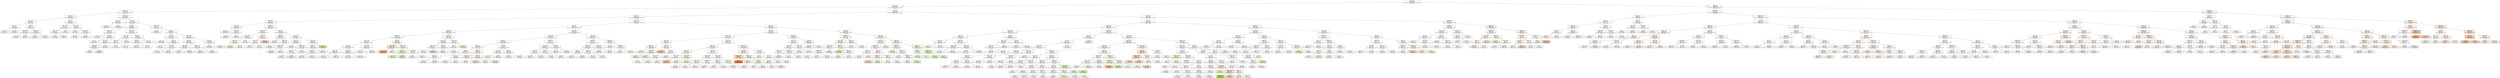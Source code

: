 digraph Tree {
node [shape=box, style="filled", color="black"] ;
0 [label="CCR <= 5.5\ngini = 0.833\nsamples = 82155\nvalue = [14859, 13432, 13492, 13440, 13440, 13492]\nclass = mean", fillcolor="#fefcfb"] ;
1 [label="graphDepth <= 3.5\ngini = 0.833\nsamples = 55382\nvalue = [9365, 9141, 9207, 9231, 9231, 9207]\nclass = mean", fillcolor="#fffffe"] ;
0 -> 1 [labeldistance=2.5, labelangle=45, headlabel="True"] ;
2 [label="sdComp <= 0.065\ngini = 0.832\nsamples = 9968\nvalue = [1517, 1547, 1587, 1865, 1865, 1587]\nclass = minmax", fillcolor="#ffffff"] ;
1 -> 2 ;
3 [label="sdComp <= 0.02\ngini = 0.816\nsamples = 1013\nvalue = [91, 118, 164, 238, 238, 164]\nclass = minmax", fillcolor="#ffffff"] ;
2 -> 3 ;
4 [label="sdComm <= 0.02\ngini = 0.815\nsamples = 462\nvalue = [56, 74, 54, 112, 112, 54]\nclass = minmax", fillcolor="#ffffff"] ;
3 -> 4 ;
5 [label="nbproc <= 4.5\ngini = 0.8\nsamples = 220\nvalue = [12, 28, 32, 58, 58, 32]\nclass = minmax", fillcolor="#ffffff"] ;
4 -> 5 ;
6 [label="gini = 0.704\nsamples = 28\nvalue = [4, 4, 0, 10, 10, 0]\nclass = minmax", fillcolor="#ffffff"] ;
5 -> 6 ;
7 [label="gini = 0.802\nsamples = 192\nvalue = [8, 24, 32, 48, 48, 32]\nclass = minmax", fillcolor="#ffffff"] ;
5 -> 7 ;
8 [label="nbproc <= 4.5\ngini = 0.815\nsamples = 242\nvalue = [44, 46, 22, 54, 54, 22]\nclass = minmax", fillcolor="#ffffff"] ;
4 -> 8 ;
9 [label="sdComm <= 0.065\ngini = 0.807\nsamples = 108\nvalue = [16, 12, 12, 28, 28, 12]\nclass = minmax", fillcolor="#ffffff"] ;
8 -> 9 ;
10 [label="gini = 0.782\nsamples = 68\nvalue = [8, 4, 8, 20, 20, 8]\nclass = minmax", fillcolor="#ffffff"] ;
9 -> 10 ;
11 [label="gini = 0.82\nsamples = 40\nvalue = [8, 8, 4, 8, 8, 4]\nclass = mean", fillcolor="#ffffff"] ;
9 -> 11 ;
12 [label="sdComm <= 0.065\ngini = 0.806\nsamples = 134\nvalue = [28, 34, 10, 26, 26, 10]\nclass = median", fillcolor="#f9fef4"] ;
8 -> 12 ;
13 [label="gini = 0.822\nsamples = 86\nvalue = [18, 20, 10, 14, 14, 10]\nclass = median", fillcolor="#fcfef9"] ;
12 -> 13 ;
14 [label="gini = 0.747\nsamples = 48\nvalue = [10, 14, 0, 12, 12, 0]\nclass = median", fillcolor="#fafef4"] ;
12 -> 14 ;
15 [label="nbproc <= 4.5\ngini = 0.805\nsamples = 551\nvalue = [35, 44, 110, 126, 126, 110]\nclass = minmax", fillcolor="#ffffff"] ;
3 -> 15 ;
16 [label="sdComm <= 0.065\ngini = 0.808\nsamples = 165\nvalue = [17, 16, 42, 24, 24, 42]\nclass = maxmax", fillcolor="#ffffff"] ;
15 -> 16 ;
17 [label="sdComm <= 0.02\ngini = 0.828\nsamples = 91\nvalue = [17, 14, 18, 12, 12, 18]\nclass = maxmax", fillcolor="#ffffff"] ;
16 -> 17 ;
18 [label="gini = 0.832\nsamples = 53\nvalue = [9, 8, 10, 8, 8, 10]\nclass = maxmax", fillcolor="#ffffff"] ;
17 -> 18 ;
19 [label="gini = 0.82\nsamples = 38\nvalue = [8, 6, 8, 4, 4, 8]\nclass = mean", fillcolor="#ffffff"] ;
17 -> 19 ;
20 [label="gini = 0.736\nsamples = 74\nvalue = [0, 2, 24, 12, 12, 24]\nclass = maxmax", fillcolor="#ffffff"] ;
16 -> 20 ;
21 [label="sdComm <= 0.02\ngini = 0.791\nsamples = 386\nvalue = [18, 28, 68, 102, 102, 68]\nclass = minmax", fillcolor="#ffffff"] ;
15 -> 21 ;
22 [label="gini = 0.774\nsamples = 54\nvalue = [2, 4, 16, 8, 8, 16]\nclass = maxmax", fillcolor="#ffffff"] ;
21 -> 22 ;
23 [label="sdComm <= 0.065\ngini = 0.783\nsamples = 332\nvalue = [16, 24, 52, 94, 94, 52]\nclass = minmax", fillcolor="#ffffff"] ;
21 -> 23 ;
24 [label="gini = 0.688\nsamples = 96\nvalue = [0, 0, 12, 36, 36, 12]\nclass = minmax", fillcolor="#ffffff"] ;
23 -> 24 ;
25 [label="gini = 0.807\nsamples = 236\nvalue = [16, 24, 40, 58, 58, 40]\nclass = minmax", fillcolor="#ffffff"] ;
23 -> 25 ;
26 [label="sdComm <= 0.02\ngini = 0.833\nsamples = 8955\nvalue = [1426, 1429, 1423, 1627, 1627, 1423]\nclass = minmax", fillcolor="#ffffff"] ;
2 -> 26 ;
27 [label="nbproc <= 4.5\ngini = 0.831\nsamples = 1966\nvalue = [328, 270, 372, 312, 312, 372]\nclass = maxmax", fillcolor="#ffffff"] ;
26 -> 27 ;
28 [label="gini = 0.83\nsamples = 406\nvalue = [72, 86, 60, 64, 64, 60]\nclass = median", fillcolor="#fbfef7"] ;
27 -> 28 ;
29 [label="gini = 0.829\nsamples = 1560\nvalue = [256, 184, 312, 248, 248, 312]\nclass = maxmax", fillcolor="#ffffff"] ;
27 -> 29 ;
30 [label="nbproc <= 4.5\ngini = 0.832\nsamples = 6989\nvalue = [1098, 1159, 1051, 1315, 1315, 1051]\nclass = minmax", fillcolor="#ffffff"] ;
26 -> 30 ;
31 [label="sdComm <= 0.2\ngini = 0.831\nsamples = 2287\nvalue = [311, 324, 388, 438, 438, 388]\nclass = minmax", fillcolor="#ffffff"] ;
30 -> 31 ;
32 [label="sdComm <= 0.065\ngini = 0.831\nsamples = 1271\nvalue = [168, 195, 243, 211, 211, 243]\nclass = maxmax", fillcolor="#ffffff"] ;
31 -> 32 ;
33 [label="gini = 0.83\nsamples = 726\nvalue = [88, 130, 134, 120, 120, 134]\nclass = maxmax", fillcolor="#ffffff"] ;
32 -> 33 ;
34 [label="CCR <= 0.55\ngini = 0.828\nsamples = 545\nvalue = [80, 65, 109, 91, 91, 109]\nclass = maxmax", fillcolor="#ffffff"] ;
32 -> 34 ;
35 [label="gini = 0.814\nsamples = 221\nvalue = [24, 21, 53, 35, 35, 53]\nclass = maxmax", fillcolor="#ffffff"] ;
34 -> 35 ;
36 [label="sdComp <= 0.65\ngini = 0.832\nsamples = 324\nvalue = [56, 44, 56, 56, 56, 56]\nclass = mean", fillcolor="#ffffff"] ;
34 -> 36 ;
37 [label="sdComp <= 0.2\ngini = 0.818\nsamples = 108\nvalue = [28, 16, 20, 12, 12, 20]\nclass = mean", fillcolor="#fdf4ed"] ;
36 -> 37 ;
38 [label="gini = 0.821\nsamples = 72\nvalue = [16, 16, 12, 8, 8, 12]\nclass = mean", fillcolor="#ffffff"] ;
37 -> 38 ;
39 [label="gini = 0.765\nsamples = 36\nvalue = [12, 0, 8, 4, 4, 8]\nclass = mean", fillcolor="#fbede3"] ;
37 -> 39 ;
40 [label="gini = 0.828\nsamples = 216\nvalue = [28, 28, 36, 44, 44, 36]\nclass = minmax", fillcolor="#ffffff"] ;
36 -> 40 ;
41 [label="sdComm <= 0.65\ngini = 0.823\nsamples = 1016\nvalue = [143, 129, 145, 227, 227, 145]\nclass = minmax", fillcolor="#ffffff"] ;
31 -> 41 ;
42 [label="sdComp <= 0.65\ngini = 0.763\nsamples = 286\nvalue = [47, 27, 17, 89, 89, 17]\nclass = minmax", fillcolor="#ffffff"] ;
41 -> 42 ;
43 [label="sdComp <= 0.2\ngini = 0.781\nsamples = 166\nvalue = [33, 17, 11, 47, 47, 11]\nclass = minmax", fillcolor="#ffffff"] ;
42 -> 43 ;
44 [label="gini = 0.796\nsamples = 74\nvalue = [12, 10, 6, 20, 20, 6]\nclass = minmax", fillcolor="#ffffff"] ;
43 -> 44 ;
45 [label="gini = 0.764\nsamples = 92\nvalue = [21, 7, 5, 27, 27, 5]\nclass = minmax", fillcolor="#ffffff"] ;
43 -> 45 ;
46 [label="gini = 0.729\nsamples = 120\nvalue = [14, 10, 6, 42, 42, 6]\nclass = minmax", fillcolor="#ffffff"] ;
42 -> 46 ;
47 [label="sdComp <= 0.65\ngini = 0.83\nsamples = 730\nvalue = [96, 102, 128, 138, 138, 128]\nclass = minmax", fillcolor="#ffffff"] ;
41 -> 47 ;
48 [label="sdComp <= 0.2\ngini = 0.832\nsamples = 158\nvalue = [30, 28, 24, 26, 26, 24]\nclass = mean", fillcolor="#fffdfc"] ;
47 -> 48 ;
49 [label="gini = 0.825\nsamples = 84\nvalue = [18, 14, 10, 16, 16, 10]\nclass = mean", fillcolor="#fefbf9"] ;
48 -> 49 ;
50 [label="gini = 0.83\nsamples = 74\nvalue = [12, 14, 14, 10, 10, 14]\nclass = median", fillcolor="#ffffff"] ;
48 -> 50 ;
51 [label="gini = 0.827\nsamples = 572\nvalue = [66, 74, 104, 112, 112, 104]\nclass = minmax", fillcolor="#ffffff"] ;
47 -> 51 ;
52 [label="sdComm <= 0.065\ngini = 0.831\nsamples = 4702\nvalue = [787, 835, 663, 877, 877, 663]\nclass = minmax", fillcolor="#ffffff"] ;
30 -> 52 ;
53 [label="gini = 0.788\nsamples = 456\nvalue = [32, 88, 42, 126, 126, 42]\nclass = minmax", fillcolor="#ffffff"] ;
52 -> 53 ;
54 [label="sdComp <= 0.2\ngini = 0.832\nsamples = 4246\nvalue = [755, 747, 621, 751, 751, 621]\nclass = mean", fillcolor="#ffffff"] ;
52 -> 54 ;
55 [label="CCR <= 0.55\ngini = 0.833\nsamples = 2068\nvalue = [354, 314, 340, 360, 360, 340]\nclass = minmax", fillcolor="#ffffff"] ;
54 -> 55 ;
56 [label="gini = 0.832\nsamples = 1480\nvalue = [260, 224, 232, 266, 266, 232]\nclass = minmax", fillcolor="#ffffff"] ;
55 -> 56 ;
57 [label="sdComm <= 0.2\ngini = 0.832\nsamples = 588\nvalue = [94, 90, 108, 94, 94, 108]\nclass = maxmax", fillcolor="#ffffff"] ;
55 -> 57 ;
58 [label="gini = 0.823\nsamples = 88\nvalue = [14, 18, 18, 10, 10, 18]\nclass = median", fillcolor="#ffffff"] ;
57 -> 58 ;
59 [label="sdComm <= 0.65\ngini = 0.832\nsamples = 500\nvalue = [80, 72, 90, 84, 84, 90]\nclass = maxmax", fillcolor="#ffffff"] ;
57 -> 59 ;
60 [label="gini = 0.831\nsamples = 116\nvalue = [20, 16, 18, 22, 22, 18]\nclass = minmax", fillcolor="#ffffff"] ;
59 -> 60 ;
61 [label="gini = 0.832\nsamples = 384\nvalue = [60, 56, 72, 62, 62, 72]\nclass = maxmax", fillcolor="#ffffff"] ;
59 -> 61 ;
62 [label="sdComm <= 0.65\ngini = 0.829\nsamples = 2178\nvalue = [401, 433, 281, 391, 391, 281]\nclass = median", fillcolor="#fdfffb"] ;
54 -> 62 ;
63 [label="sdComm <= 0.2\ngini = 0.827\nsamples = 1614\nvalue = [289, 329, 195, 303, 303, 195]\nclass = median", fillcolor="#fdfefb"] ;
62 -> 63 ;
64 [label="sdComp <= 0.65\ngini = 0.829\nsamples = 608\nvalue = [131, 109, 81, 103, 103, 81]\nclass = mean", fillcolor="#fef9f6"] ;
63 -> 64 ;
65 [label="gini = 0.793\nsamples = 72\nvalue = [4, 4, 18, 14, 14, 18]\nclass = maxmax", fillcolor="#ffffff"] ;
64 -> 65 ;
66 [label="gini = 0.823\nsamples = 536\nvalue = [127, 105, 63, 89, 89, 63]\nclass = mean", fillcolor="#fef9f5"] ;
64 -> 66 ;
67 [label="sdComp <= 0.65\ngini = 0.823\nsamples = 1006\nvalue = [158, 220, 114, 200, 200, 114]\nclass = median", fillcolor="#fdfefa"] ;
63 -> 67 ;
68 [label="gini = 0.74\nsamples = 96\nvalue = [28, 36, 4, 12, 12, 4]\nclass = median", fillcolor="#f3fce8"] ;
67 -> 68 ;
69 [label="gini = 0.824\nsamples = 910\nvalue = [130, 184, 110, 188, 188, 110]\nclass = minmax", fillcolor="#ffffff"] ;
67 -> 69 ;
70 [label="sdComp <= 0.65\ngini = 0.831\nsamples = 564\nvalue = [112, 104, 86, 88, 88, 86]\nclass = mean", fillcolor="#fffdfc"] ;
62 -> 70 ;
71 [label="gini = 0.832\nsamples = 200\nvalue = [32, 36, 30, 36, 36, 30]\nclass = median", fillcolor="#ffffff"] ;
70 -> 71 ;
72 [label="gini = 0.829\nsamples = 364\nvalue = [80, 68, 56, 52, 52, 56]\nclass = mean", fillcolor="#fefaf7"] ;
70 -> 72 ;
73 [label="nbproc <= 4.5\ngini = 0.833\nsamples = 45414\nvalue = [7848, 7594, 7620, 7366, 7366, 7620]\nclass = mean", fillcolor="#fffefe"] ;
1 -> 73 ;
74 [label="sdComp <= 0.02\ngini = 0.833\nsamples = 15542\nvalue = [2660, 2690, 2500, 2596, 2596, 2500]\nclass = median", fillcolor="#ffffff"] ;
73 -> 74 ;
75 [label="graphSize <= 22.5\ngini = 0.832\nsamples = 2170\nvalue = [298, 360, 380, 376, 376, 380]\nclass = maxmax", fillcolor="#ffffff"] ;
74 -> 75 ;
76 [label="sdComm <= 0.02\ngini = 0.825\nsamples = 808\nvalue = [124, 156, 98, 166, 166, 98]\nclass = minmax", fillcolor="#ffffff"] ;
75 -> 76 ;
77 [label="gini = 0.815\nsamples = 248\nvalue = [28, 60, 28, 52, 52, 28]\nclass = median", fillcolor="#fbfef7"] ;
76 -> 77 ;
78 [label="sdComm <= 0.065\ngini = 0.827\nsamples = 560\nvalue = [96, 96, 70, 114, 114, 70]\nclass = minmax", fillcolor="#ffffff"] ;
76 -> 78 ;
79 [label="gini = 0.827\nsamples = 360\nvalue = [64, 64, 44, 72, 72, 44]\nclass = minmax", fillcolor="#ffffff"] ;
78 -> 79 ;
80 [label="gini = 0.827\nsamples = 200\nvalue = [32, 32, 26, 42, 42, 26]\nclass = minmax", fillcolor="#ffffff"] ;
78 -> 80 ;
81 [label="graphDepth <= 9.0\ngini = 0.828\nsamples = 1362\nvalue = [174, 204, 282, 210, 210, 282]\nclass = maxmax", fillcolor="#ffffff"] ;
75 -> 81 ;
82 [label="graphDepth <= 6.5\ngini = 0.803\nsamples = 332\nvalue = [42, 58, 86, 30, 30, 86]\nclass = maxmax", fillcolor="#ffffff"] ;
81 -> 82 ;
83 [label="sdComm <= 0.065\ngini = 0.79\nsamples = 152\nvalue = [10, 42, 36, 14, 14, 36]\nclass = median", fillcolor="#fafef5"] ;
82 -> 83 ;
84 [label="sdComm <= 0.02\ngini = 0.811\nsamples = 116\nvalue = [10, 30, 24, 14, 14, 24]\nclass = median", fillcolor="#f9fdf2"] ;
83 -> 84 ;
85 [label="gini = 0.741\nsamples = 36\nvalue = [2, 14, 8, 2, 2, 8]\nclass = median", fillcolor="#eaf9d5"] ;
84 -> 85 ;
86 [label="gini = 0.825\nsamples = 80\nvalue = [8, 16, 16, 12, 12, 16]\nclass = median", fillcolor="#ffffff"] ;
84 -> 86 ;
87 [label="gini = 0.667\nsamples = 36\nvalue = [0, 12, 12, 0, 0, 12]\nclass = median", fillcolor="#ffffff"] ;
83 -> 87 ;
88 [label="sdComm <= 0.065\ngini = 0.79\nsamples = 180\nvalue = [32, 16, 50, 16, 16, 50]\nclass = maxmax", fillcolor="#ffffff"] ;
82 -> 88 ;
89 [label="sdComm <= 0.02\ngini = 0.763\nsamples = 132\nvalue = [8, 16, 42, 12, 12, 42]\nclass = maxmax", fillcolor="#ffffff"] ;
88 -> 89 ;
90 [label="gini = 0.673\nsamples = 72\nvalue = [8, 8, 28, 0, 0, 28]\nclass = maxmax", fillcolor="#ffffff"] ;
89 -> 90 ;
91 [label="gini = 0.793\nsamples = 60\nvalue = [0, 8, 14, 12, 12, 14]\nclass = maxmax", fillcolor="#ffffff"] ;
89 -> 91 ;
92 [label="gini = 0.681\nsamples = 48\nvalue = [24, 0, 8, 4, 4, 8]\nclass = mean", fillcolor="#f5cdb0"] ;
88 -> 92 ;
93 [label="sdComm <= 0.02\ngini = 0.83\nsamples = 1030\nvalue = [132, 146, 196, 180, 180, 196]\nclass = maxmax", fillcolor="#ffffff"] ;
81 -> 93 ;
94 [label="graphSize <= 40.0\ngini = 0.829\nsamples = 332\nvalue = [52, 72, 58, 46, 46, 58]\nclass = median", fillcolor="#fafef5"] ;
93 -> 94 ;
95 [label="gini = 0.793\nsamples = 88\nvalue = [8, 16, 8, 24, 24, 8]\nclass = minmax", fillcolor="#ffffff"] ;
94 -> 95 ;
96 [label="graphSize <= 75.0\ngini = 0.815\nsamples = 244\nvalue = [44, 56, 50, 22, 22, 50]\nclass = median", fillcolor="#fcfef9"] ;
94 -> 96 ;
97 [label="gini = 0.8\nsamples = 100\nvalue = [28, 24, 16, 8, 8, 16]\nclass = mean", fillcolor="#fef8f5"] ;
96 -> 97 ;
98 [label="graphDepth <= 25.5\ngini = 0.808\nsamples = 144\nvalue = [16, 32, 34, 14, 14, 34]\nclass = maxmax", fillcolor="#ffffff"] ;
96 -> 98 ;
99 [label="gini = 0.788\nsamples = 80\nvalue = [8, 24, 18, 6, 6, 18]\nclass = median", fillcolor="#f6fcec"] ;
98 -> 99 ;
100 [label="gini = 0.812\nsamples = 64\nvalue = [8, 8, 16, 8, 8, 16]\nclass = maxmax", fillcolor="#ffffff"] ;
98 -> 100 ;
101 [label="sdComm <= 0.065\ngini = 0.824\nsamples = 698\nvalue = [80, 74, 138, 134, 134, 138]\nclass = maxmax", fillcolor="#ffffff"] ;
93 -> 101 ;
102 [label="graphSize <= 40.0\ngini = 0.814\nsamples = 338\nvalue = [44, 26, 54, 80, 80, 54]\nclass = minmax", fillcolor="#ffffff"] ;
101 -> 102 ;
103 [label="gini = 0.821\nsamples = 132\nvalue = [12, 16, 28, 24, 24, 28]\nclass = maxmax", fillcolor="#ffffff"] ;
102 -> 103 ;
104 [label="graphDepth <= 25.5\ngini = 0.794\nsamples = 206\nvalue = [32, 10, 26, 56, 56, 26]\nclass = minmax", fillcolor="#ffffff"] ;
102 -> 104 ;
105 [label="graphSize <= 75.0\ngini = 0.76\nsamples = 136\nvalue = [32, 4, 10, 40, 40, 10]\nclass = minmax", fillcolor="#ffffff"] ;
104 -> 105 ;
106 [label="gini = 0.593\nsamples = 36\nvalue = [0, 4, 0, 16, 16, 0]\nclass = minmax", fillcolor="#ffffff"] ;
105 -> 106 ;
107 [label="gini = 0.762\nsamples = 100\nvalue = [32, 0, 10, 24, 24, 10]\nclass = mean", fillcolor="#fcf2ea"] ;
105 -> 107 ;
108 [label="gini = 0.784\nsamples = 70\nvalue = [0, 6, 16, 16, 16, 16]\nclass = maxmax", fillcolor="#ffffff"] ;
104 -> 108 ;
109 [label="graphDepth <= 25.5\ngini = 0.818\nsamples = 360\nvalue = [36, 48, 84, 54, 54, 84]\nclass = maxmax", fillcolor="#ffffff"] ;
101 -> 109 ;
110 [label="graphSize <= 75.0\ngini = 0.812\nsamples = 332\nvalue = [32, 32, 80, 54, 54, 80]\nclass = maxmax", fillcolor="#ffffff"] ;
109 -> 110 ;
111 [label="graphSize <= 40.0\ngini = 0.808\nsamples = 228\nvalue = [24, 12, 52, 44, 44, 52]\nclass = maxmax", fillcolor="#ffffff"] ;
110 -> 111 ;
112 [label="gini = 0.803\nsamples = 124\nvalue = [20, 8, 32, 16, 16, 32]\nclass = maxmax", fillcolor="#ffffff"] ;
111 -> 112 ;
113 [label="gini = 0.778\nsamples = 104\nvalue = [4, 4, 20, 28, 28, 20]\nclass = minmax", fillcolor="#ffffff"] ;
111 -> 113 ;
114 [label="gini = 0.794\nsamples = 104\nvalue = [8, 20, 28, 10, 10, 28]\nclass = maxmax", fillcolor="#ffffff"] ;
110 -> 114 ;
115 [label="gini = 0.612\nsamples = 28\nvalue = [4, 16, 4, 0, 0, 4]\nclass = median", fillcolor="#cef29c"] ;
109 -> 115 ;
116 [label="graphSize <= 40.0\ngini = 0.833\nsamples = 13372\nvalue = [2362, 2330, 2120, 2220, 2220, 2120]\nclass = mean", fillcolor="#fffffe"] ;
74 -> 116 ;
117 [label="CCR <= 0.55\ngini = 0.833\nsamples = 10176\nvalue = [1774, 1710, 1692, 1654, 1654, 1692]\nclass = mean", fillcolor="#fffefe"] ;
116 -> 117 ;
118 [label="graphDepth <= 7.5\ngini = 0.833\nsamples = 6286\nvalue = [1094, 1120, 1048, 988, 988, 1048]\nclass = median", fillcolor="#fffffe"] ;
117 -> 118 ;
119 [label="graphSize <= 22.5\ngini = 0.833\nsamples = 5568\nvalue = [992, 1012, 914, 868, 868, 914]\nclass = median", fillcolor="#fffffe"] ;
118 -> 119 ;
120 [label="sdComm <= 0.065\ngini = 0.833\nsamples = 5184\nvalue = [926, 926, 848, 818, 818, 848]\nclass = mean", fillcolor="#ffffff"] ;
119 -> 120 ;
121 [label="sdComm <= 0.02\ngini = 0.833\nsamples = 3622\nvalue = [672, 634, 602, 556, 556, 602]\nclass = mean", fillcolor="#fffdfc"] ;
120 -> 121 ;
122 [label="sdComp <= 0.065\ngini = 0.832\nsamples = 1860\nvalue = [332, 348, 300, 290, 290, 300]\nclass = median", fillcolor="#fefffd"] ;
121 -> 122 ;
123 [label="gini = 0.826\nsamples = 726\nvalue = [136, 158, 128, 88, 88, 128]\nclass = median", fillcolor="#fbfef8"] ;
122 -> 123 ;
124 [label="gini = 0.833\nsamples = 1134\nvalue = [196, 190, 172, 202, 202, 172]\nclass = minmax", fillcolor="#ffffff"] ;
122 -> 124 ;
125 [label="sdComp <= 0.065\ngini = 0.832\nsamples = 1762\nvalue = [340, 286, 302, 266, 266, 302]\nclass = mean", fillcolor="#fefcfa"] ;
121 -> 125 ;
126 [label="gini = 0.812\nsamples = 204\nvalue = [32, 12, 32, 48, 48, 32]\nclass = minmax", fillcolor="#ffffff"] ;
125 -> 126 ;
127 [label="gini = 0.831\nsamples = 1558\nvalue = [308, 274, 270, 218, 218, 270]\nclass = mean", fillcolor="#fefcfa"] ;
125 -> 127 ;
128 [label="sdComp <= 0.065\ngini = 0.833\nsamples = 1562\nvalue = [254, 292, 246, 262, 262, 246]\nclass = median", fillcolor="#fdfefa"] ;
120 -> 128 ;
129 [label="gini = 0.832\nsamples = 196\nvalue = [28, 36, 34, 32, 32, 34]\nclass = median", fillcolor="#fefffd"] ;
128 -> 129 ;
130 [label="gini = 0.833\nsamples = 1366\nvalue = [226, 256, 212, 230, 230, 212]\nclass = median", fillcolor="#fdfefa"] ;
128 -> 130 ;
131 [label="sdComm <= 0.02\ngini = 0.827\nsamples = 384\nvalue = [66, 86, 66, 50, 50, 66]\nclass = median", fillcolor="#f9fdf3"] ;
119 -> 131 ;
132 [label="sdComp <= 0.065\ngini = 0.794\nsamples = 100\nvalue = [34, 14, 10, 16, 16, 10]\nclass = mean", fillcolor="#f9e4d5"] ;
131 -> 132 ;
133 [label="gini = 0.449\nsamples = 42\nvalue = [30, 8, 2, 0, 0, 2]\nclass = mean", fillcolor="#eead7f"] ;
132 -> 133 ;
134 [label="gini = 0.794\nsamples = 58\nvalue = [4, 6, 8, 16, 16, 8]\nclass = minmax", fillcolor="#ffffff"] ;
132 -> 134 ;
135 [label="sdComm <= 0.065\ngini = 0.817\nsamples = 284\nvalue = [32, 72, 56, 34, 34, 56]\nclass = median", fillcolor="#f8fdf1"] ;
131 -> 135 ;
136 [label="sdComp <= 0.065\ngini = 0.773\nsamples = 120\nvalue = [4, 44, 16, 20, 20, 16]\nclass = median", fillcolor="#e7f9cf"] ;
135 -> 136 ;
137 [label="gini = 0.784\nsamples = 104\nvalue = [4, 36, 16, 16, 16, 16]\nclass = median", fillcolor="#e9f9d2"] ;
136 -> 137 ;
138 [label="gini = 0.625\nsamples = 16\nvalue = [0, 8, 0, 4, 4, 0]\nclass = median", fillcolor="#def6bd"] ;
136 -> 138 ;
139 [label="sdComp <= 0.065\ngini = 0.808\nsamples = 164\nvalue = [28, 28, 40, 14, 14, 40]\nclass = maxmax", fillcolor="#ffffff"] ;
135 -> 139 ;
140 [label="gini = 0.807\nsamples = 64\nvalue = [4, 8, 16, 10, 10, 16]\nclass = maxmax", fillcolor="#ffffff"] ;
139 -> 140 ;
141 [label="gini = 0.784\nsamples = 100\nvalue = [24, 20, 24, 4, 4, 24]\nclass = mean", fillcolor="#ffffff"] ;
139 -> 141 ;
142 [label="sdComm <= 0.065\ngini = 0.832\nsamples = 718\nvalue = [102, 108, 134, 120, 120, 134]\nclass = maxmax", fillcolor="#ffffff"] ;
118 -> 142 ;
143 [label="sdComp <= 0.065\ngini = 0.828\nsamples = 640\nvalue = [88, 88, 134, 98, 98, 134]\nclass = maxmax", fillcolor="#ffffff"] ;
142 -> 143 ;
144 [label="sdComm <= 0.02\ngini = 0.798\nsamples = 158\nvalue = [34, 20, 40, 12, 12, 40]\nclass = maxmax", fillcolor="#ffffff"] ;
143 -> 144 ;
145 [label="gini = 0.776\nsamples = 106\nvalue = [14, 12, 32, 8, 8, 32]\nclass = maxmax", fillcolor="#ffffff"] ;
144 -> 145 ;
146 [label="gini = 0.769\nsamples = 52\nvalue = [20, 8, 8, 4, 4, 8]\nclass = mean", fillcolor="#f8ddc9"] ;
144 -> 146 ;
147 [label="sdComm <= 0.02\ngini = 0.828\nsamples = 482\nvalue = [54, 68, 94, 86, 86, 94]\nclass = maxmax", fillcolor="#ffffff"] ;
143 -> 147 ;
148 [label="gini = 0.825\nsamples = 274\nvalue = [28, 42, 44, 58, 58, 44]\nclass = minmax", fillcolor="#ffffff"] ;
147 -> 148 ;
149 [label="gini = 0.817\nsamples = 208\nvalue = [26, 26, 50, 28, 28, 50]\nclass = maxmax", fillcolor="#ffffff"] ;
147 -> 149 ;
150 [label="sdComp <= 0.065\ngini = 0.743\nsamples = 78\nvalue = [14, 20, 0, 22, 22, 0]\nclass = minmax", fillcolor="#ffffff"] ;
142 -> 150 ;
151 [label="gini = 0.74\nsamples = 60\nvalue = [12, 12, 0, 18, 18, 0]\nclass = minmax", fillcolor="#ffffff"] ;
150 -> 151 ;
152 [label="gini = 0.691\nsamples = 18\nvalue = [2, 8, 0, 4, 4, 0]\nclass = median", fillcolor="#e3f8c6"] ;
150 -> 152 ;
153 [label="sdComp <= 0.65\ngini = 0.833\nsamples = 3890\nvalue = [680, 590, 644, 666, 666, 644]\nclass = mean", fillcolor="#fffefe"] ;
117 -> 153 ;
154 [label="sdComm <= 0.65\ngini = 0.833\nsamples = 2752\nvalue = [474, 426, 434, 492, 492, 434]\nclass = minmax", fillcolor="#ffffff"] ;
153 -> 154 ;
155 [label="graphDepth <= 7.5\ngini = 0.831\nsamples = 2038\nvalue = [366, 300, 304, 382, 382, 304]\nclass = minmax", fillcolor="#ffffff"] ;
154 -> 155 ;
156 [label="graphSize <= 22.5\ngini = 0.831\nsamples = 1460\nvalue = [274, 230, 206, 272, 272, 206]\nclass = mean", fillcolor="#ffffff"] ;
155 -> 156 ;
157 [label="sdComm <= 0.2\ngini = 0.829\nsamples = 1170\nvalue = [206, 172, 164, 232, 232, 164]\nclass = minmax", fillcolor="#ffffff"] ;
156 -> 157 ;
158 [label="sdComp <= 0.2\ngini = 0.832\nsamples = 808\nvalue = [146, 134, 118, 146, 146, 118]\nclass = mean", fillcolor="#ffffff"] ;
157 -> 158 ;
159 [label="gini = 0.826\nsamples = 460\nvalue = [82, 90, 54, 90, 90, 54]\nclass = median", fillcolor="#ffffff"] ;
158 -> 159 ;
160 [label="gini = 0.831\nsamples = 348\nvalue = [64, 44, 64, 56, 56, 64]\nclass = mean", fillcolor="#ffffff"] ;
158 -> 160 ;
161 [label="sdComp <= 0.2\ngini = 0.816\nsamples = 362\nvalue = [60, 38, 46, 86, 86, 46]\nclass = minmax", fillcolor="#ffffff"] ;
157 -> 161 ;
162 [label="gini = 0.821\nsamples = 316\nvalue = [46, 34, 46, 72, 72, 46]\nclass = minmax", fillcolor="#ffffff"] ;
161 -> 162 ;
163 [label="gini = 0.715\nsamples = 46\nvalue = [14, 4, 0, 14, 14, 0]\nclass = mean", fillcolor="#ffffff"] ;
161 -> 163 ;
164 [label="sdComm <= 0.2\ngini = 0.825\nsamples = 290\nvalue = [68, 58, 42, 40, 40, 42]\nclass = mean", fillcolor="#fefaf6"] ;
156 -> 164 ;
165 [label="sdComp <= 0.2\ngini = 0.819\nsamples = 138\nvalue = [36, 14, 24, 20, 20, 24]\nclass = mean", fillcolor="#fcf2ea"] ;
164 -> 165 ;
166 [label="gini = 0.817\nsamples = 92\nvalue = [20, 8, 20, 12, 12, 20]\nclass = mean", fillcolor="#ffffff"] ;
165 -> 166 ;
167 [label="gini = 0.786\nsamples = 46\nvalue = [16, 6, 4, 8, 8, 4]\nclass = mean", fillcolor="#fae4d5"] ;
165 -> 167 ;
168 [label="sdComp <= 0.2\ngini = 0.809\nsamples = 152\nvalue = [32, 44, 18, 20, 20, 18]\nclass = median", fillcolor="#f5fceb"] ;
164 -> 168 ;
169 [label="gini = 0.805\nsamples = 110\nvalue = [30, 28, 14, 12, 12, 14]\nclass = mean", fillcolor="#fefcfa"] ;
168 -> 169 ;
170 [label="gini = 0.762\nsamples = 42\nvalue = [2, 16, 4, 8, 8, 4]\nclass = median", fillcolor="#e8f9d0"] ;
168 -> 170 ;
171 [label="sdComm <= 0.2\ngini = 0.83\nsamples = 578\nvalue = [92, 70, 98, 110, 110, 98]\nclass = minmax", fillcolor="#ffffff"] ;
155 -> 171 ;
172 [label="sdComp <= 0.2\ngini = 0.826\nsamples = 320\nvalue = [52, 52, 40, 68, 68, 40]\nclass = minmax", fillcolor="#ffffff"] ;
171 -> 172 ;
173 [label="gini = 0.758\nsamples = 64\nvalue = [8, 0, 8, 20, 20, 8]\nclass = minmax", fillcolor="#ffffff"] ;
172 -> 173 ;
174 [label="gini = 0.828\nsamples = 256\nvalue = [44, 52, 32, 48, 48, 32]\nclass = median", fillcolor="#fdfefb"] ;
172 -> 174 ;
175 [label="sdComp <= 0.2\ngini = 0.817\nsamples = 258\nvalue = [40, 18, 58, 42, 42, 58]\nclass = maxmax", fillcolor="#ffffff"] ;
171 -> 175 ;
176 [label="gini = 0.822\nsamples = 152\nvalue = [24, 12, 32, 26, 26, 32]\nclass = maxmax", fillcolor="#ffffff"] ;
175 -> 176 ;
177 [label="gini = 0.808\nsamples = 106\nvalue = [16, 6, 26, 16, 16, 26]\nclass = maxmax", fillcolor="#ffffff"] ;
175 -> 177 ;
178 [label="graphDepth <= 7.5\ngini = 0.832\nsamples = 714\nvalue = [108, 126, 130, 110, 110, 130]\nclass = maxmax", fillcolor="#ffffff"] ;
154 -> 178 ;
179 [label="graphSize <= 22.5\ngini = 0.825\nsamples = 386\nvalue = [56, 58, 84, 52, 52, 84]\nclass = maxmax", fillcolor="#ffffff"] ;
178 -> 179 ;
180 [label="sdComp <= 0.2\ngini = 0.833\nsamples = 274\nvalue = [42, 44, 50, 44, 44, 50]\nclass = maxmax", fillcolor="#ffffff"] ;
179 -> 180 ;
181 [label="gini = 0.832\nsamples = 108\nvalue = [18, 18, 20, 16, 16, 20]\nclass = maxmax", fillcolor="#ffffff"] ;
180 -> 181 ;
182 [label="gini = 0.832\nsamples = 166\nvalue = [24, 26, 30, 28, 28, 30]\nclass = maxmax", fillcolor="#ffffff"] ;
180 -> 182 ;
183 [label="sdComp <= 0.2\ngini = 0.774\nsamples = 112\nvalue = [14, 14, 34, 8, 8, 34]\nclass = maxmax", fillcolor="#ffffff"] ;
179 -> 183 ;
184 [label="gini = 0.81\nsamples = 50\nvalue = [4, 10, 12, 6, 6, 12]\nclass = maxmax", fillcolor="#ffffff"] ;
183 -> 184 ;
185 [label="gini = 0.716\nsamples = 62\nvalue = [10, 4, 22, 2, 2, 22]\nclass = maxmax", fillcolor="#ffffff"] ;
183 -> 185 ;
186 [label="sdComp <= 0.2\ngini = 0.83\nsamples = 328\nvalue = [52, 68, 46, 58, 58, 46]\nclass = median", fillcolor="#fbfef8"] ;
178 -> 186 ;
187 [label="gini = 0.832\nsamples = 144\nvalue = [28, 24, 22, 24, 24, 22]\nclass = mean", fillcolor="#fefbf8"] ;
186 -> 187 ;
188 [label="gini = 0.823\nsamples = 184\nvalue = [24, 44, 24, 34, 34, 24]\nclass = median", fillcolor="#f8fdf2"] ;
186 -> 188 ;
189 [label="sdComm <= 0.65\ngini = 0.832\nsamples = 1138\nvalue = [206, 164, 210, 174, 174, 210]\nclass = maxmax", fillcolor="#ffffff"] ;
153 -> 189 ;
190 [label="graphDepth <= 7.5\ngini = 0.83\nsamples = 774\nvalue = [134, 108, 154, 112, 112, 154]\nclass = maxmax", fillcolor="#ffffff"] ;
189 -> 190 ;
191 [label="graphSize <= 22.5\ngini = 0.829\nsamples = 592\nvalue = [92, 80, 120, 90, 90, 120]\nclass = maxmax", fillcolor="#ffffff"] ;
190 -> 191 ;
192 [label="sdComm <= 0.2\ngini = 0.83\nsamples = 488\nvalue = [80, 72, 98, 70, 70, 98]\nclass = maxmax", fillcolor="#ffffff"] ;
191 -> 192 ;
193 [label="gini = 0.83\nsamples = 154\nvalue = [22, 20, 30, 26, 26, 30]\nclass = maxmax", fillcolor="#ffffff"] ;
192 -> 193 ;
194 [label="gini = 0.828\nsamples = 334\nvalue = [58, 52, 68, 44, 44, 68]\nclass = maxmax", fillcolor="#ffffff"] ;
192 -> 194 ;
195 [label="sdComm <= 0.2\ngini = 0.817\nsamples = 104\nvalue = [12, 8, 22, 20, 20, 22]\nclass = maxmax", fillcolor="#ffffff"] ;
191 -> 195 ;
196 [label="gini = 0.796\nsamples = 82\nvalue = [10, 4, 22, 12, 12, 22]\nclass = maxmax", fillcolor="#ffffff"] ;
195 -> 196 ;
197 [label="gini = 0.694\nsamples = 22\nvalue = [2, 4, 0, 8, 8, 0]\nclass = minmax", fillcolor="#ffffff"] ;
195 -> 197 ;
198 [label="sdComm <= 0.2\ngini = 0.824\nsamples = 182\nvalue = [42, 28, 34, 22, 22, 34]\nclass = mean", fillcolor="#fef8f4"] ;
190 -> 198 ;
199 [label="gini = 0.818\nsamples = 100\nvalue = [24, 20, 18, 10, 10, 18]\nclass = mean", fillcolor="#fef9f5"] ;
198 -> 199 ;
200 [label="gini = 0.823\nsamples = 82\nvalue = [18, 8, 16, 12, 12, 16]\nclass = mean", fillcolor="#fefbf9"] ;
198 -> 200 ;
201 [label="graphSize <= 22.5\ngini = 0.832\nsamples = 364\nvalue = [72, 56, 56, 62, 62, 56]\nclass = mean", fillcolor="#fefbf8"] ;
189 -> 201 ;
202 [label="gini = 0.826\nsamples = 174\nvalue = [34, 16, 32, 30, 30, 32]\nclass = mean", fillcolor="#fffdfc"] ;
201 -> 202 ;
203 [label="graphDepth <= 7.5\ngini = 0.827\nsamples = 190\nvalue = [38, 40, 24, 32, 32, 24]\nclass = median", fillcolor="#fefffc"] ;
201 -> 203 ;
204 [label="gini = 0.75\nsamples = 48\nvalue = [12, 12, 0, 12, 12, 0]\nclass = mean", fillcolor="#ffffff"] ;
203 -> 204 ;
205 [label="gini = 0.831\nsamples = 142\nvalue = [26, 28, 24, 20, 20, 24]\nclass = median", fillcolor="#fdfffc"] ;
203 -> 205 ;
206 [label="sdComm <= 0.2\ngini = 0.83\nsamples = 3196\nvalue = [588, 620, 428, 566, 566, 428]\nclass = median", fillcolor="#fefffd"] ;
116 -> 206 ;
207 [label="sdComp <= 0.2\ngini = 0.826\nsamples = 1898\nvalue = [364, 326, 226, 378, 378, 226]\nclass = minmax", fillcolor="#ffffff"] ;
206 -> 207 ;
208 [label="graphDepth <= 12.5\ngini = 0.829\nsamples = 1450\nvalue = [270, 272, 184, 270, 270, 184]\nclass = median", fillcolor="#ffffff"] ;
207 -> 208 ;
209 [label="sdComp <= 0.065\ngini = 0.815\nsamples = 416\nvalue = [94, 90, 38, 78, 78, 38]\nclass = mean", fillcolor="#fffdfd"] ;
208 -> 209 ;
210 [label="sdComm <= 0.02\ngini = 0.783\nsamples = 184\nvalue = [48, 60, 18, 20, 20, 18]\nclass = median", fillcolor="#f6fdee"] ;
209 -> 210 ;
211 [label="gini = 0.824\nsamples = 68\nvalue = [12, 16, 8, 12, 12, 8]\nclass = median", fillcolor="#f8fdf1"] ;
210 -> 211 ;
212 [label="sdComm <= 0.065\ngini = 0.735\nsamples = 116\nvalue = [36, 44, 10, 8, 8, 10]\nclass = median", fillcolor="#f5fceb"] ;
210 -> 212 ;
213 [label="gini = 0.726\nsamples = 76\nvalue = [20, 32, 4, 8, 8, 4]\nclass = median", fillcolor="#eaf9d5"] ;
212 -> 213 ;
214 [label="gini = 0.705\nsamples = 40\nvalue = [16, 12, 6, 0, 0, 6]\nclass = mean", fillcolor="#fbede3"] ;
212 -> 214 ;
215 [label="sdComm <= 0.02\ngini = 0.804\nsamples = 232\nvalue = [46, 30, 20, 58, 58, 20]\nclass = minmax", fillcolor="#ffffff"] ;
209 -> 215 ;
216 [label="gini = 0.651\nsamples = 26\nvalue = [14, 0, 2, 4, 4, 2]\nclass = mean", fillcolor="#f3c6a5"] ;
215 -> 216 ;
217 [label="CCR <= 0.55\ngini = 0.802\nsamples = 206\nvalue = [32, 30, 18, 54, 54, 18]\nclass = minmax", fillcolor="#ffffff"] ;
215 -> 217 ;
218 [label="sdComm <= 0.065\ngini = 0.804\nsamples = 144\nvalue = [18, 14, 18, 38, 38, 18]\nclass = minmax", fillcolor="#ffffff"] ;
217 -> 218 ;
219 [label="gini = 0.821\nsamples = 80\nvalue = [14, 10, 10, 18, 18, 10]\nclass = minmax", fillcolor="#ffffff"] ;
218 -> 219 ;
220 [label="gini = 0.766\nsamples = 64\nvalue = [4, 4, 8, 20, 20, 8]\nclass = minmax", fillcolor="#ffffff"] ;
218 -> 220 ;
221 [label="gini = 0.749\nsamples = 62\nvalue = [14, 16, 0, 16, 16, 0]\nclass = median", fillcolor="#ffffff"] ;
217 -> 221 ;
222 [label="sdComm <= 0.065\ngini = 0.831\nsamples = 1034\nvalue = [176, 182, 146, 192, 192, 146]\nclass = minmax", fillcolor="#ffffff"] ;
208 -> 222 ;
223 [label="graphSize <= 75.0\ngini = 0.829\nsamples = 656\nvalue = [88, 112, 96, 132, 132, 96]\nclass = minmax", fillcolor="#ffffff"] ;
222 -> 223 ;
224 [label="sdComm <= 0.02\ngini = 0.829\nsamples = 180\nvalue = [22, 38, 28, 32, 32, 28]\nclass = median", fillcolor="#fbfef7"] ;
223 -> 224 ;
225 [label="sdComp <= 0.065\ngini = 0.805\nsamples = 52\nvalue = [6, 2, 12, 10, 10, 12]\nclass = maxmax", fillcolor="#ffffff"] ;
224 -> 225 ;
226 [label="gini = 0.762\nsamples = 42\nvalue = [0, 2, 12, 8, 8, 12]\nclass = maxmax", fillcolor="#ffffff"] ;
225 -> 226 ;
227 [label="gini = 0.56\nsamples = 10\nvalue = [6, 0, 0, 2, 2, 0]\nclass = mean", fillcolor="#f2c09c"] ;
225 -> 227 ;
228 [label="sdComp <= 0.065\ngini = 0.815\nsamples = 128\nvalue = [16, 36, 16, 22, 22, 16]\nclass = median", fillcolor="#f2fce5"] ;
224 -> 228 ;
229 [label="gini = 0.828\nsamples = 78\nvalue = [12, 18, 12, 12, 12, 12]\nclass = median", fillcolor="#f6fded"] ;
228 -> 229 ;
230 [label="gini = 0.771\nsamples = 50\nvalue = [4, 18, 4, 10, 10, 4]\nclass = median", fillcolor="#ebfad7"] ;
228 -> 230 ;
231 [label="sdComm <= 0.02\ngini = 0.828\nsamples = 476\nvalue = [66, 74, 68, 100, 100, 68]\nclass = minmax", fillcolor="#ffffff"] ;
223 -> 231 ;
232 [label="sdComp <= 0.065\ngini = 0.819\nsamples = 208\nvalue = [32, 40, 22, 46, 46, 22]\nclass = minmax", fillcolor="#ffffff"] ;
231 -> 232 ;
233 [label="graphDepth <= 25.5\ngini = 0.803\nsamples = 132\nvalue = [20, 32, 10, 30, 30, 10]\nclass = median", fillcolor="#fdfefb"] ;
232 -> 233 ;
234 [label="gini = 0.815\nsamples = 80\nvalue = [12, 20, 8, 16, 16, 8]\nclass = median", fillcolor="#f9fdf3"] ;
233 -> 234 ;
235 [label="gini = 0.775\nsamples = 52\nvalue = [8, 12, 2, 14, 14, 2]\nclass = minmax", fillcolor="#ffffff"] ;
233 -> 235 ;
236 [label="graphDepth <= 25.5\ngini = 0.825\nsamples = 76\nvalue = [12, 8, 12, 16, 16, 12]\nclass = minmax", fillcolor="#ffffff"] ;
232 -> 236 ;
237 [label="gini = 0.805\nsamples = 40\nvalue = [6, 2, 6, 10, 10, 6]\nclass = minmax", fillcolor="#ffffff"] ;
236 -> 237 ;
238 [label="gini = 0.833\nsamples = 36\nvalue = [6, 6, 6, 6, 6, 6]\nclass = mean", fillcolor="#ffffff"] ;
236 -> 238 ;
239 [label="sdComp <= 0.065\ngini = 0.828\nsamples = 268\nvalue = [34, 34, 46, 54, 54, 46]\nclass = minmax", fillcolor="#ffffff"] ;
231 -> 239 ;
240 [label="graphDepth <= 25.5\ngini = 0.81\nsamples = 136\nvalue = [16, 8, 24, 32, 32, 24]\nclass = minmax", fillcolor="#ffffff"] ;
239 -> 240 ;
241 [label="gini = 0.781\nsamples = 88\nvalue = [16, 0, 12, 24, 24, 12]\nclass = minmax", fillcolor="#ffffff"] ;
240 -> 241 ;
242 [label="gini = 0.792\nsamples = 48\nvalue = [0, 8, 12, 8, 8, 12]\nclass = maxmax", fillcolor="#ffffff"] ;
240 -> 242 ;
243 [label="graphDepth <= 25.5\ngini = 0.831\nsamples = 132\nvalue = [18, 26, 22, 22, 22, 22]\nclass = median", fillcolor="#fbfef8"] ;
239 -> 243 ;
244 [label="gini = 0.828\nsamples = 58\nvalue = [6, 12, 10, 10, 10, 10]\nclass = median", fillcolor="#fbfef7"] ;
243 -> 244 ;
245 [label="gini = 0.833\nsamples = 74\nvalue = [12, 14, 12, 12, 12, 12]\nclass = median", fillcolor="#fcfef9"] ;
243 -> 245 ;
246 [label="graphDepth <= 25.5\ngini = 0.826\nsamples = 378\nvalue = [88, 70, 50, 60, 60, 50]\nclass = mean", fillcolor="#fdf8f3"] ;
222 -> 246 ;
247 [label="sdComp <= 0.065\ngini = 0.815\nsamples = 270\nvalue = [72, 58, 34, 36, 36, 34]\nclass = mean", fillcolor="#fdf7f2"] ;
246 -> 247 ;
248 [label="graphSize <= 75.0\ngini = 0.723\nsamples = 90\nvalue = [40, 10, 16, 4, 4, 16]\nclass = mean", fillcolor="#f7d6bf"] ;
247 -> 248 ;
249 [label="gini = 0.0\nsamples = 16\nvalue = [16, 0, 0, 0, 0, 0]\nclass = mean", fillcolor="#e58139"] ;
248 -> 249 ;
250 [label="gini = 0.777\nsamples = 74\nvalue = [24, 10, 16, 4, 4, 16]\nclass = mean", fillcolor="#fbeee4"] ;
248 -> 250 ;
251 [label="graphSize <= 75.0\ngini = 0.814\nsamples = 180\nvalue = [32, 48, 18, 32, 32, 18]\nclass = median", fillcolor="#f4fcea"] ;
247 -> 251 ;
252 [label="CCR <= 0.55\ngini = 0.806\nsamples = 100\nvalue = [8, 28, 12, 20, 20, 12]\nclass = median", fillcolor="#f5fceb"] ;
251 -> 252 ;
253 [label="gini = 0.75\nsamples = 16\nvalue = [4, 4, 4, 0, 0, 4]\nclass = mean", fillcolor="#ffffff"] ;
252 -> 253 ;
254 [label="gini = 0.785\nsamples = 84\nvalue = [4, 24, 8, 20, 20, 8]\nclass = median", fillcolor="#f9fdf3"] ;
252 -> 254 ;
255 [label="CCR <= 0.55\ngini = 0.791\nsamples = 80\nvalue = [24, 20, 6, 12, 12, 6]\nclass = mean", fillcolor="#fdf7f2"] ;
251 -> 255 ;
256 [label="gini = 0.82\nsamples = 20\nvalue = [4, 4, 2, 4, 4, 2]\nclass = mean", fillcolor="#ffffff"] ;
255 -> 256 ;
257 [label="gini = 0.773\nsamples = 60\nvalue = [20, 16, 4, 8, 8, 4]\nclass = mean", fillcolor="#fdf4ed"] ;
255 -> 257 ;
258 [label="sdComp <= 0.065\ngini = 0.823\nsamples = 108\nvalue = [16, 12, 16, 24, 24, 16]\nclass = minmax", fillcolor="#ffffff"] ;
246 -> 258 ;
259 [label="gini = 0.734\nsamples = 52\nvalue = [8, 12, 0, 16, 16, 0]\nclass = minmax", fillcolor="#ffffff"] ;
258 -> 259 ;
260 [label="CCR <= 0.55\ngini = 0.776\nsamples = 56\nvalue = [8, 0, 16, 8, 8, 16]\nclass = maxmax", fillcolor="#ffffff"] ;
258 -> 260 ;
261 [label="gini = 0.75\nsamples = 32\nvalue = [0, 0, 8, 8, 8, 8]\nclass = maxmax", fillcolor="#ffffff"] ;
260 -> 261 ;
262 [label="gini = 0.667\nsamples = 24\nvalue = [8, 0, 8, 0, 0, 8]\nclass = mean", fillcolor="#ffffff"] ;
260 -> 262 ;
263 [label="graphDepth <= 25.5\ngini = 0.808\nsamples = 448\nvalue = [94, 54, 42, 108, 108, 42]\nclass = minmax", fillcolor="#ffffff"] ;
207 -> 263 ;
264 [label="graphSize <= 75.0\ngini = 0.785\nsamples = 320\nvalue = [66, 34, 22, 88, 88, 22]\nclass = minmax", fillcolor="#ffffff"] ;
263 -> 264 ;
265 [label="sdComp <= 0.65\ngini = 0.802\nsamples = 196\nvalue = [38, 34, 14, 48, 48, 14]\nclass = minmax", fillcolor="#ffffff"] ;
264 -> 265 ;
266 [label="graphDepth <= 12.5\ngini = 0.776\nsamples = 130\nvalue = [32, 26, 4, 32, 32, 4]\nclass = mean", fillcolor="#ffffff"] ;
265 -> 266 ;
267 [label="gini = 0.746\nsamples = 66\nvalue = [20, 14, 0, 16, 16, 0]\nclass = mean", fillcolor="#fdf5ef"] ;
266 -> 267 ;
268 [label="gini = 0.797\nsamples = 64\nvalue = [12, 12, 4, 16, 16, 4]\nclass = minmax", fillcolor="#ffffff"] ;
266 -> 268 ;
269 [label="graphDepth <= 12.5\ngini = 0.814\nsamples = 66\nvalue = [6, 8, 10, 16, 16, 10]\nclass = minmax", fillcolor="#ffffff"] ;
265 -> 269 ;
270 [label="gini = 0.817\nsamples = 52\nvalue = [4, 8, 8, 12, 12, 8]\nclass = minmax", fillcolor="#ffffff"] ;
269 -> 270 ;
271 [label="gini = 0.776\nsamples = 14\nvalue = [2, 0, 2, 4, 4, 2]\nclass = minmax", fillcolor="#ffffff"] ;
269 -> 271 ;
272 [label="sdComp <= 0.65\ngini = 0.733\nsamples = 124\nvalue = [28, 0, 8, 40, 40, 8]\nclass = minmax", fillcolor="#ffffff"] ;
264 -> 272 ;
273 [label="gini = 0.752\nsamples = 92\nvalue = [20, 0, 8, 28, 28, 8]\nclass = minmax", fillcolor="#ffffff"] ;
272 -> 273 ;
274 [label="gini = 0.656\nsamples = 32\nvalue = [8, 0, 0, 12, 12, 0]\nclass = minmax", fillcolor="#ffffff"] ;
272 -> 274 ;
275 [label="sdComp <= 0.65\ngini = 0.83\nsamples = 128\nvalue = [28, 20, 20, 20, 20, 20]\nclass = mean", fillcolor="#fdf6f0"] ;
263 -> 275 ;
276 [label="gini = 0.796\nsamples = 56\nvalue = [16, 8, 4, 12, 12, 4]\nclass = mean", fillcolor="#fdf4ed"] ;
275 -> 276 ;
277 [label="gini = 0.821\nsamples = 72\nvalue = [12, 12, 16, 8, 8, 16]\nclass = maxmax", fillcolor="#ffffff"] ;
275 -> 277 ;
278 [label="sdComp <= 0.2\ngini = 0.829\nsamples = 1298\nvalue = [224, 294, 202, 188, 188, 202]\nclass = median", fillcolor="#f9fdf2"] ;
206 -> 278 ;
279 [label="graphDepth <= 25.5\ngini = 0.823\nsamples = 614\nvalue = [102, 144, 112, 72, 72, 112]\nclass = median", fillcolor="#f9fdf2"] ;
278 -> 279 ;
280 [label="sdComm <= 0.65\ngini = 0.815\nsamples = 450\nvalue = [76, 118, 82, 46, 46, 82]\nclass = median", fillcolor="#f5fcec"] ;
279 -> 280 ;
281 [label="graphSize <= 75.0\ngini = 0.805\nsamples = 240\nvalue = [56, 64, 40, 20, 20, 40]\nclass = median", fillcolor="#fbfef6"] ;
280 -> 281 ;
282 [label="graphDepth <= 12.5\ngini = 0.822\nsamples = 172\nvalue = [36, 40, 28, 20, 20, 28]\nclass = median", fillcolor="#fcfef9"] ;
281 -> 282 ;
283 [label="gini = 0.821\nsamples = 72\nvalue = [16, 16, 12, 8, 8, 12]\nclass = mean", fillcolor="#ffffff"] ;
282 -> 283 ;
284 [label="gini = 0.822\nsamples = 100\nvalue = [20, 24, 16, 12, 12, 16]\nclass = median", fillcolor="#fafef5"] ;
282 -> 284 ;
285 [label="gini = 0.727\nsamples = 68\nvalue = [20, 24, 12, 0, 0, 12]\nclass = median", fillcolor="#f7fdee"] ;
281 -> 285 ;
286 [label="graphDepth <= 12.5\ngini = 0.814\nsamples = 210\nvalue = [20, 54, 42, 26, 26, 42]\nclass = median", fillcolor="#f8fdf1"] ;
280 -> 286 ;
287 [label="gini = 0.694\nsamples = 28\nvalue = [2, 14, 2, 4, 4, 2]\nclass = median", fillcolor="#d6f4ac"] ;
286 -> 287 ;
288 [label="graphSize <= 75.0\ngini = 0.816\nsamples = 182\nvalue = [18, 40, 40, 22, 22, 40]\nclass = median", fillcolor="#ffffff"] ;
286 -> 288 ;
289 [label="gini = 0.801\nsamples = 120\nvalue = [14, 30, 28, 10, 10, 28]\nclass = median", fillcolor="#fdfefb"] ;
288 -> 289 ;
290 [label="gini = 0.82\nsamples = 62\nvalue = [4, 10, 12, 12, 12, 12]\nclass = maxmax", fillcolor="#ffffff"] ;
288 -> 290 ;
291 [label="sdComm <= 0.65\ngini = 0.833\nsamples = 164\nvalue = [26, 26, 30, 26, 26, 30]\nclass = maxmax", fillcolor="#ffffff"] ;
279 -> 291 ;
292 [label="gini = 0.83\nsamples = 68\nvalue = [8, 12, 12, 12, 12, 12]\nclass = median", fillcolor="#ffffff"] ;
291 -> 292 ;
293 [label="gini = 0.831\nsamples = 96\nvalue = [18, 14, 18, 14, 14, 18]\nclass = mean", fillcolor="#ffffff"] ;
291 -> 293 ;
294 [label="sdComm <= 0.65\ngini = 0.828\nsamples = 684\nvalue = [122, 150, 90, 116, 116, 90]\nclass = median", fillcolor="#fafef5"] ;
278 -> 294 ;
295 [label="graphDepth <= 25.5\ngini = 0.833\nsamples = 426\nvalue = [80, 74, 68, 68, 68, 68]\nclass = mean", fillcolor="#fffdfc"] ;
294 -> 295 ;
296 [label="graphDepth <= 12.5\ngini = 0.826\nsamples = 350\nvalue = [80, 70, 52, 48, 48, 52]\nclass = mean", fillcolor="#fefaf8"] ;
295 -> 296 ;
297 [label="sdComp <= 0.65\ngini = 0.777\nsamples = 88\nvalue = [20, 12, 4, 24, 24, 4]\nclass = minmax", fillcolor="#ffffff"] ;
296 -> 297 ;
298 [label="gini = 0.773\nsamples = 60\nvalue = [16, 4, 4, 16, 16, 4]\nclass = mean", fillcolor="#ffffff"] ;
297 -> 298 ;
299 [label="gini = 0.735\nsamples = 28\nvalue = [4, 8, 0, 8, 8, 0]\nclass = median", fillcolor="#ffffff"] ;
297 -> 299 ;
300 [label="sdComp <= 0.65\ngini = 0.815\nsamples = 262\nvalue = [60, 58, 48, 24, 24, 48]\nclass = mean", fillcolor="#fffefd"] ;
296 -> 300 ;
301 [label="graphSize <= 75.0\ngini = 0.781\nsamples = 146\nvalue = [44, 38, 24, 8, 8, 24]\nclass = mean", fillcolor="#fef8f4"] ;
300 -> 301 ;
302 [label="gini = 0.781\nsamples = 64\nvalue = [24, 8, 8, 8, 8, 8]\nclass = mean", fillcolor="#f8dbc6"] ;
301 -> 302 ;
303 [label="gini = 0.731\nsamples = 82\nvalue = [20, 30, 16, 0, 0, 16]\nclass = median", fillcolor="#effbdf"] ;
301 -> 303 ;
304 [label="graphSize <= 75.0\ngini = 0.828\nsamples = 116\nvalue = [16, 20, 24, 16, 16, 24]\nclass = maxmax", fillcolor="#ffffff"] ;
300 -> 304 ;
305 [label="gini = 0.734\nsamples = 52\nvalue = [8, 12, 16, 0, 0, 16]\nclass = maxmax", fillcolor="#ffffff"] ;
304 -> 305 ;
306 [label="gini = 0.812\nsamples = 64\nvalue = [8, 8, 8, 16, 16, 8]\nclass = minmax", fillcolor="#ffffff"] ;
304 -> 306 ;
307 [label="gini = 0.77\nsamples = 76\nvalue = [0, 4, 16, 20, 20, 16]\nclass = minmax", fillcolor="#ffffff"] ;
295 -> 307 ;
308 [label="sdComp <= 0.65\ngini = 0.803\nsamples = 258\nvalue = [42, 76, 22, 48, 48, 22]\nclass = median", fillcolor="#f2fce5"] ;
294 -> 308 ;
309 [label="graphDepth <= 12.5\ngini = 0.785\nsamples = 170\nvalue = [30, 48, 8, 38, 38, 8]\nclass = median", fillcolor="#f8fdf0"] ;
308 -> 309 ;
310 [label="gini = 0.776\nsamples = 56\nvalue = [12, 20, 4, 8, 8, 4]\nclass = median", fillcolor="#edfadb"] ;
309 -> 310 ;
311 [label="graphSize <= 75.0\ngini = 0.774\nsamples = 114\nvalue = [18, 28, 4, 30, 30, 4]\nclass = minmax", fillcolor="#ffffff"] ;
309 -> 311 ;
312 [label="gini = 0.69\nsamples = 40\nvalue = [2, 10, 0, 14, 14, 0]\nclass = minmax", fillcolor="#ffffff"] ;
311 -> 312 ;
313 [label="graphDepth <= 25.5\ngini = 0.795\nsamples = 74\nvalue = [16, 18, 4, 16, 16, 4]\nclass = median", fillcolor="#fcfef8"] ;
311 -> 313 ;
314 [label="gini = 0.805\nsamples = 46\nvalue = [12, 6, 4, 10, 10, 4]\nclass = mean", fillcolor="#fef8f4"] ;
313 -> 314 ;
315 [label="gini = 0.704\nsamples = 28\nvalue = [4, 12, 0, 6, 6, 0]\nclass = median", fillcolor="#e4f8c9"] ;
313 -> 315 ;
316 [label="graphSize <= 75.0\ngini = 0.804\nsamples = 88\nvalue = [12, 28, 14, 10, 10, 14]\nclass = median", fillcolor="#ecfada"] ;
308 -> 316 ;
317 [label="graphDepth <= 12.5\ngini = 0.822\nsamples = 52\nvalue = [8, 12, 10, 6, 6, 10]\nclass = median", fillcolor="#fafef6"] ;
316 -> 317 ;
318 [label="gini = 0.803\nsamples = 38\nvalue = [6, 12, 6, 4, 4, 6]\nclass = median", fillcolor="#edfada"] ;
317 -> 318 ;
319 [label="gini = 0.776\nsamples = 14\nvalue = [2, 0, 4, 2, 2, 4]\nclass = maxmax", fillcolor="#ffffff"] ;
317 -> 319 ;
320 [label="graphDepth <= 25.5\ngini = 0.741\nsamples = 36\nvalue = [4, 16, 4, 4, 4, 4]\nclass = median", fillcolor="#daf5b5"] ;
316 -> 320 ;
321 [label="gini = 0.625\nsamples = 16\nvalue = [0, 8, 0, 4, 4, 0]\nclass = median", fillcolor="#def6bd"] ;
320 -> 321 ;
322 [label="gini = 0.72\nsamples = 20\nvalue = [4, 8, 4, 0, 0, 4]\nclass = median", fillcolor="#e6f8ce"] ;
320 -> 322 ;
323 [label="sdComp <= 0.65\ngini = 0.833\nsamples = 29872\nvalue = [5188, 4904, 5120, 4770, 4770, 5120]\nclass = mean", fillcolor="#fffffe"] ;
73 -> 323 ;
324 [label="sdComm <= 0.2\ngini = 0.833\nsamples = 27630\nvalue = [4746, 4500, 4752, 4440, 4440, 4752]\nclass = maxmax", fillcolor="#ffffff"] ;
323 -> 324 ;
325 [label="graphSize <= 22.5\ngini = 0.833\nsamples = 21504\nvalue = [3776, 3504, 3730, 3382, 3382, 3730]\nclass = mean", fillcolor="#fffffe"] ;
324 -> 325 ;
326 [label="sdComm <= 0.065\ngini = 0.833\nsamples = 13578\nvalue = [2418, 2164, 2292, 2206, 2206, 2292]\nclass = mean", fillcolor="#fffefd"] ;
325 -> 326 ;
327 [label="sdComp <= 0.02\ngini = 0.833\nsamples = 8004\nvalue = [1364, 1168, 1408, 1328, 1328, 1408]\nclass = maxmax", fillcolor="#ffffff"] ;
326 -> 327 ;
328 [label="sdComm <= 0.02\ngini = 0.831\nsamples = 1476\nvalue = [284, 256, 256, 212, 212, 256]\nclass = mean", fillcolor="#fefcfa"] ;
327 -> 328 ;
329 [label="gini = 0.822\nsamples = 292\nvalue = [68, 64, 36, 44, 44, 36]\nclass = mean", fillcolor="#fffdfc"] ;
328 -> 329 ;
330 [label="gini = 0.831\nsamples = 1184\nvalue = [216, 192, 220, 168, 168, 220]\nclass = maxmax", fillcolor="#ffffff"] ;
328 -> 330 ;
331 [label="sdComm <= 0.02\ngini = 0.832\nsamples = 6528\nvalue = [1080, 912, 1152, 1116, 1116, 1152]\nclass = maxmax", fillcolor="#ffffff"] ;
327 -> 331 ;
332 [label="sdComp <= 0.065\ngini = 0.831\nsamples = 3240\nvalue = [542, 406, 608, 538, 538, 608]\nclass = maxmax", fillcolor="#ffffff"] ;
331 -> 332 ;
333 [label="gini = 0.831\nsamples = 1400\nvalue = [234, 178, 264, 230, 230, 264]\nclass = maxmax", fillcolor="#ffffff"] ;
332 -> 333 ;
334 [label="gini = 0.831\nsamples = 1840\nvalue = [308, 228, 344, 308, 308, 344]\nclass = maxmax", fillcolor="#ffffff"] ;
332 -> 334 ;
335 [label="sdComp <= 0.065\ngini = 0.833\nsamples = 3288\nvalue = [538, 506, 544, 578, 578, 544]\nclass = minmax", fillcolor="#ffffff"] ;
331 -> 335 ;
336 [label="gini = 0.833\nsamples = 672\nvalue = [104, 112, 116, 112, 112, 116]\nclass = maxmax", fillcolor="#ffffff"] ;
335 -> 336 ;
337 [label="gini = 0.833\nsamples = 2616\nvalue = [434, 394, 428, 466, 466, 428]\nclass = minmax", fillcolor="#ffffff"] ;
335 -> 337 ;
338 [label="CCR <= 0.55\ngini = 0.832\nsamples = 5574\nvalue = [1054, 996, 884, 878, 878, 884]\nclass = mean", fillcolor="#fffdfc"] ;
326 -> 338 ;
339 [label="sdComp <= 0.065\ngini = 0.832\nsamples = 4814\nvalue = [918, 880, 766, 742, 742, 766]\nclass = mean", fillcolor="#fffefd"] ;
338 -> 339 ;
340 [label="sdComp <= 0.02\ngini = 0.83\nsamples = 1304\nvalue = [254, 262, 194, 200, 200, 194]\nclass = median", fillcolor="#fefffd"] ;
339 -> 340 ;
341 [label="gini = 0.833\nsamples = 432\nvalue = [78, 78, 66, 72, 72, 66]\nclass = mean", fillcolor="#ffffff"] ;
340 -> 341 ;
342 [label="gini = 0.829\nsamples = 872\nvalue = [176, 184, 128, 128, 128, 128]\nclass = median", fillcolor="#fefffd"] ;
340 -> 342 ;
343 [label="gini = 0.832\nsamples = 3510\nvalue = [664, 618, 572, 542, 542, 572]\nclass = mean", fillcolor="#fffdfc"] ;
339 -> 343 ;
344 [label="sdComp <= 0.2\ngini = 0.832\nsamples = 760\nvalue = [136, 116, 118, 136, 136, 118]\nclass = mean", fillcolor="#ffffff"] ;
338 -> 344 ;
345 [label="gini = 0.832\nsamples = 392\nvalue = [76, 64, 58, 68, 68, 58]\nclass = mean", fillcolor="#fefcfa"] ;
344 -> 345 ;
346 [label="gini = 0.832\nsamples = 368\nvalue = [60, 52, 60, 68, 68, 60]\nclass = minmax", fillcolor="#ffffff"] ;
344 -> 346 ;
347 [label="graphDepth <= 6.5\ngini = 0.832\nsamples = 7926\nvalue = [1358, 1340, 1438, 1176, 1176, 1438]\nclass = maxmax", fillcolor="#ffffff"] ;
325 -> 347 ;
348 [label="sdComp <= 0.2\ngini = 0.822\nsamples = 1892\nvalue = [348, 272, 416, 220, 220, 416]\nclass = maxmax", fillcolor="#ffffff"] ;
347 -> 348 ;
349 [label="CCR <= 0.55\ngini = 0.82\nsamples = 1816\nvalue = [308, 236, 416, 220, 220, 416]\nclass = maxmax", fillcolor="#ffffff"] ;
348 -> 349 ;
350 [label="sdComm <= 0.065\ngini = 0.823\nsamples = 1722\nvalue = [300, 234, 380, 214, 214, 380]\nclass = maxmax", fillcolor="#ffffff"] ;
349 -> 350 ;
351 [label="sdComp <= 0.065\ngini = 0.812\nsamples = 1188\nvalue = [222, 170, 284, 114, 114, 284]\nclass = maxmax", fillcolor="#ffffff"] ;
350 -> 351 ;
352 [label="sdComm <= 0.02\ngini = 0.824\nsamples = 552\nvalue = [104, 84, 116, 66, 66, 116]\nclass = maxmax", fillcolor="#ffffff"] ;
351 -> 352 ;
353 [label="sdComp <= 0.02\ngini = 0.828\nsamples = 248\nvalue = [52, 52, 36, 36, 36, 36]\nclass = mean", fillcolor="#ffffff"] ;
352 -> 353 ;
354 [label="gini = 0.832\nsamples = 132\nvalue = [24, 20, 24, 20, 20, 24]\nclass = mean", fillcolor="#ffffff"] ;
353 -> 354 ;
355 [label="gini = 0.806\nsamples = 116\nvalue = [28, 32, 12, 16, 16, 12]\nclass = median", fillcolor="#fbfef6"] ;
353 -> 355 ;
356 [label="sdComp <= 0.02\ngini = 0.802\nsamples = 304\nvalue = [52, 32, 80, 30, 30, 80]\nclass = maxmax", fillcolor="#ffffff"] ;
352 -> 356 ;
357 [label="gini = 0.813\nsamples = 146\nvalue = [22, 20, 36, 16, 16, 36]\nclass = maxmax", fillcolor="#ffffff"] ;
356 -> 357 ;
358 [label="gini = 0.787\nsamples = 158\nvalue = [30, 12, 44, 14, 14, 44]\nclass = maxmax", fillcolor="#ffffff"] ;
356 -> 358 ;
359 [label="sdComm <= 0.02\ngini = 0.796\nsamples = 636\nvalue = [118, 86, 168, 48, 48, 168]\nclass = maxmax", fillcolor="#ffffff"] ;
351 -> 359 ;
360 [label="gini = 0.786\nsamples = 386\nvalue = [70, 60, 106, 22, 22, 106]\nclass = maxmax", fillcolor="#ffffff"] ;
359 -> 360 ;
361 [label="gini = 0.808\nsamples = 250\nvalue = [48, 26, 62, 26, 26, 62]\nclass = maxmax", fillcolor="#ffffff"] ;
359 -> 361 ;
362 [label="sdComp <= 0.065\ngini = 0.83\nsamples = 534\nvalue = [78, 64, 96, 100, 100, 96]\nclass = minmax", fillcolor="#ffffff"] ;
350 -> 362 ;
363 [label="sdComp <= 0.02\ngini = 0.831\nsamples = 278\nvalue = [50, 36, 44, 52, 52, 44]\nclass = minmax", fillcolor="#ffffff"] ;
362 -> 363 ;
364 [label="gini = 0.832\nsamples = 228\nvalue = [36, 32, 40, 40, 40, 40]\nclass = maxmax", fillcolor="#ffffff"] ;
363 -> 364 ;
365 [label="gini = 0.787\nsamples = 50\nvalue = [14, 4, 4, 12, 12, 4]\nclass = mean", fillcolor="#fef8f5"] ;
363 -> 365 ;
366 [label="gini = 0.823\nsamples = 256\nvalue = [28, 28, 52, 48, 48, 52]\nclass = maxmax", fillcolor="#ffffff"] ;
362 -> 366 ;
367 [label="gini = 0.691\nsamples = 94\nvalue = [8, 2, 36, 6, 6, 36]\nclass = maxmax", fillcolor="#ffffff"] ;
349 -> 367 ;
368 [label="gini = 0.499\nsamples = 76\nvalue = [40, 36, 0, 0, 0, 0]\nclass = mean", fillcolor="#fcf2eb"] ;
348 -> 368 ;
369 [label="sdComm <= 0.065\ngini = 0.833\nsamples = 6034\nvalue = [1010, 1068, 1022, 956, 956, 1022]\nclass = median", fillcolor="#fefffd"] ;
347 -> 369 ;
370 [label="graphDepth <= 25.5\ngini = 0.832\nsamples = 3538\nvalue = [598, 684, 536, 592, 592, 536]\nclass = median", fillcolor="#fcfef9"] ;
369 -> 370 ;
371 [label="sdComp <= 0.065\ngini = 0.832\nsamples = 3220\nvalue = [506, 626, 516, 528, 528, 516]\nclass = median", fillcolor="#fbfef8"] ;
370 -> 371 ;
372 [label="graphDepth <= 9.0\ngini = 0.831\nsamples = 1724\nvalue = [212, 284, 290, 324, 324, 290]\nclass = minmax", fillcolor="#ffffff"] ;
371 -> 372 ;
373 [label="sdComp <= 0.02\ngini = 0.797\nsamples = 264\nvalue = [56, 48, 16, 64, 64, 16]\nclass = minmax", fillcolor="#ffffff"] ;
372 -> 373 ;
374 [label="sdComm <= 0.02\ngini = 0.686\nsamples = 80\nvalue = [12, 8, 0, 30, 30, 0]\nclass = minmax", fillcolor="#ffffff"] ;
373 -> 374 ;
375 [label="gini = 0.67\nsamples = 62\nvalue = [10, 4, 0, 24, 24, 0]\nclass = minmax", fillcolor="#ffffff"] ;
374 -> 375 ;
376 [label="gini = 0.716\nsamples = 18\nvalue = [2, 4, 0, 6, 6, 0]\nclass = minmax", fillcolor="#ffffff"] ;
374 -> 376 ;
377 [label="sdComm <= 0.02\ngini = 0.812\nsamples = 184\nvalue = [44, 40, 16, 34, 34, 16]\nclass = mean", fillcolor="#fefcfa"] ;
373 -> 377 ;
378 [label="gini = 0.826\nsamples = 132\nvalue = [28, 24, 16, 24, 24, 16]\nclass = mean", fillcolor="#fefaf8"] ;
377 -> 378 ;
379 [label="gini = 0.737\nsamples = 52\nvalue = [16, 16, 0, 10, 10, 0]\nclass = mean", fillcolor="#ffffff"] ;
377 -> 379 ;
380 [label="sdComm <= 0.02\ngini = 0.829\nsamples = 1460\nvalue = [156, 236, 274, 260, 260, 274]\nclass = maxmax", fillcolor="#ffffff"] ;
372 -> 380 ;
381 [label="graphSize <= 40.0\ngini = 0.817\nsamples = 568\nvalue = [60, 56, 130, 96, 96, 130]\nclass = maxmax", fillcolor="#ffffff"] ;
380 -> 381 ;
382 [label="sdComp <= 0.02\ngini = 0.832\nsamples = 324\nvalue = [52, 44, 54, 60, 60, 54]\nclass = minmax", fillcolor="#ffffff"] ;
381 -> 382 ;
383 [label="gini = 0.827\nsamples = 56\nvalue = [8, 8, 8, 12, 12, 8]\nclass = minmax", fillcolor="#ffffff"] ;
382 -> 383 ;
384 [label="gini = 0.832\nsamples = 268\nvalue = [44, 36, 46, 48, 48, 46]\nclass = minmax", fillcolor="#ffffff"] ;
382 -> 384 ;
385 [label="sdComp <= 0.02\ngini = 0.759\nsamples = 244\nvalue = [8, 12, 76, 36, 36, 76]\nclass = maxmax", fillcolor="#ffffff"] ;
381 -> 385 ;
386 [label="graphSize <= 75.0\ngini = 0.669\nsamples = 140\nvalue = [8, 4, 56, 8, 8, 56]\nclass = maxmax", fillcolor="#ffffff"] ;
385 -> 386 ;
387 [label="gini = 0.715\nsamples = 88\nvalue = [4, 4, 32, 8, 8, 32]\nclass = maxmax", fillcolor="#ffffff"] ;
386 -> 387 ;
388 [label="gini = 0.568\nsamples = 52\nvalue = [4, 0, 24, 0, 0, 24]\nclass = maxmax", fillcolor="#ffffff"] ;
386 -> 388 ;
389 [label="graphSize <= 75.0\ngini = 0.775\nsamples = 104\nvalue = [0, 8, 20, 28, 28, 20]\nclass = minmax", fillcolor="#ffffff"] ;
385 -> 389 ;
390 [label="gini = 0.639\nsamples = 48\nvalue = [0, 0, 4, 20, 20, 4]\nclass = minmax", fillcolor="#ffffff"] ;
389 -> 390 ;
391 [label="gini = 0.776\nsamples = 56\nvalue = [0, 8, 16, 8, 8, 16]\nclass = maxmax", fillcolor="#ffffff"] ;
389 -> 391 ;
392 [label="graphSize <= 75.0\ngini = 0.828\nsamples = 892\nvalue = [96, 180, 144, 164, 164, 144]\nclass = median", fillcolor="#fdfefb"] ;
380 -> 392 ;
393 [label="sdComp <= 0.02\ngini = 0.83\nsamples = 832\nvalue = [96, 152, 140, 152, 152, 140]\nclass = median", fillcolor="#ffffff"] ;
392 -> 393 ;
394 [label="graphDepth <= 13.5\ngini = 0.824\nsamples = 432\nvalue = [64, 80, 52, 92, 92, 52]\nclass = minmax", fillcolor="#ffffff"] ;
393 -> 394 ;
395 [label="gini = 0.817\nsamples = 300\nvalue = [44, 40, 36, 72, 72, 36]\nclass = minmax", fillcolor="#ffffff"] ;
394 -> 395 ;
396 [label="gini = 0.81\nsamples = 132\nvalue = [20, 40, 16, 20, 20, 16]\nclass = median", fillcolor="#edfadc"] ;
394 -> 396 ;
397 [label="graphDepth <= 13.5\ngini = 0.819\nsamples = 400\nvalue = [32, 72, 88, 60, 60, 88]\nclass = maxmax", fillcolor="#ffffff"] ;
393 -> 397 ;
398 [label="gini = 0.82\nsamples = 384\nvalue = [32, 72, 84, 56, 56, 84]\nclass = maxmax", fillcolor="#ffffff"] ;
397 -> 398 ;
399 [label="gini = 0.75\nsamples = 16\nvalue = [0, 0, 4, 4, 4, 4]\nclass = maxmax", fillcolor="#ffffff"] ;
397 -> 399 ;
400 [label="sdComp <= 0.02\ngini = 0.693\nsamples = 60\nvalue = [0, 28, 4, 12, 12, 4]\nclass = median", fillcolor="#def6bd"] ;
392 -> 400 ;
401 [label="gini = 0.74\nsamples = 40\nvalue = [0, 16, 4, 8, 8, 4]\nclass = median", fillcolor="#e6f8ce"] ;
400 -> 401 ;
402 [label="gini = 0.56\nsamples = 20\nvalue = [0, 12, 0, 4, 4, 0]\nclass = median", fillcolor="#cef29c"] ;
400 -> 402 ;
403 [label="graphDepth <= 13.5\ngini = 0.826\nsamples = 1496\nvalue = [294, 342, 226, 204, 204, 226]\nclass = median", fillcolor="#fbfef7"] ;
371 -> 403 ;
404 [label="graphSize <= 40.0\ngini = 0.825\nsamples = 1272\nvalue = [270, 270, 212, 154, 154, 212]\nclass = mean", fillcolor="#ffffff"] ;
403 -> 404 ;
405 [label="sdComm <= 0.02\ngini = 0.825\nsamples = 1116\nvalue = [222, 258, 174, 144, 144, 174]\nclass = median", fillcolor="#fbfef7"] ;
404 -> 405 ;
406 [label="gini = 0.822\nsamples = 934\nvalue = [206, 212, 144, 114, 114, 144]\nclass = median", fillcolor="#fefffd"] ;
405 -> 406 ;
407 [label="gini = 0.82\nsamples = 182\nvalue = [16, 46, 30, 30, 30, 30]\nclass = median", fillcolor="#f5fcea"] ;
405 -> 407 ;
408 [label="sdComm <= 0.02\ngini = 0.773\nsamples = 156\nvalue = [48, 12, 38, 10, 10, 38]\nclass = mean", fillcolor="#fdf4ee"] ;
404 -> 408 ;
409 [label="gini = 0.772\nsamples = 130\nvalue = [32, 6, 36, 10, 10, 36]\nclass = maxmax", fillcolor="#ffffff"] ;
408 -> 409 ;
410 [label="gini = 0.556\nsamples = 26\nvalue = [16, 6, 2, 0, 0, 2]\nclass = mean", fillcolor="#f2c09c"] ;
408 -> 410 ;
411 [label="sdComm <= 0.02\ngini = 0.778\nsamples = 224\nvalue = [24, 72, 14, 50, 50, 14]\nclass = median", fillcolor="#f3fce6"] ;
403 -> 411 ;
412 [label="graphSize <= 75.0\ngini = 0.716\nsamples = 118\nvalue = [2, 48, 6, 28, 28, 6]\nclass = median", fillcolor="#e9f9d3"] ;
411 -> 412 ;
413 [label="gini = 0.649\nsamples = 84\nvalue = [0, 44, 4, 16, 16, 4]\nclass = median", fillcolor="#d7f4ad"] ;
412 -> 413 ;
414 [label="gini = 0.727\nsamples = 34\nvalue = [2, 4, 2, 12, 12, 2]\nclass = minmax", fillcolor="#ffffff"] ;
412 -> 414 ;
415 [label="graphSize <= 75.0\ngini = 0.808\nsamples = 106\nvalue = [22, 24, 8, 22, 22, 8]\nclass = median", fillcolor="#fdfefa"] ;
411 -> 415 ;
416 [label="gini = 0.81\nsamples = 98\nvalue = [18, 24, 8, 20, 20, 8]\nclass = median", fillcolor="#fafef5"] ;
415 -> 416 ;
417 [label="gini = 0.625\nsamples = 8\nvalue = [4, 0, 0, 2, 2, 0]\nclass = mean", fillcolor="#f6d5bd"] ;
415 -> 417 ;
418 [label="sdComp <= 0.065\ngini = 0.794\nsamples = 318\nvalue = [92, 58, 20, 64, 64, 20]\nclass = mean", fillcolor="#fcf1e9"] ;
370 -> 418 ;
419 [label="sdComp <= 0.02\ngini = 0.766\nsamples = 234\nvalue = [88, 50, 16, 32, 32, 16]\nclass = mean", fillcolor="#fae5d6"] ;
418 -> 419 ;
420 [label="sdComm <= 0.02\ngini = 0.671\nsamples = 140\nvalue = [68, 32, 0, 20, 20, 0]\nclass = mean", fillcolor="#f6d5bd"] ;
419 -> 420 ;
421 [label="gini = 0.706\nsamples = 68\nvalue = [28, 8, 0, 16, 16, 0]\nclass = mean", fillcolor="#f9e2d1"] ;
420 -> 421 ;
422 [label="gini = 0.574\nsamples = 72\nvalue = [40, 24, 0, 4, 4, 0]\nclass = mean", fillcolor="#f6d5bd"] ;
420 -> 422 ;
423 [label="sdComm <= 0.02\ngini = 0.828\nsamples = 94\nvalue = [20, 18, 16, 12, 12, 16]\nclass = mean", fillcolor="#fefcfa"] ;
419 -> 423 ;
424 [label="gini = 0.708\nsamples = 54\nvalue = [20, 18, 0, 8, 8, 0]\nclass = mean", fillcolor="#fef8f4"] ;
423 -> 424 ;
425 [label="gini = 0.66\nsamples = 40\nvalue = [0, 0, 16, 4, 4, 16]\nclass = maxmax", fillcolor="#ffffff"] ;
423 -> 425 ;
426 [label="sdComm <= 0.02\ngini = 0.694\nsamples = 84\nvalue = [4, 8, 4, 32, 32, 4]\nclass = minmax", fillcolor="#ffffff"] ;
418 -> 426 ;
427 [label="gini = 0.78\nsamples = 40\nvalue = [4, 4, 4, 12, 12, 4]\nclass = minmax", fillcolor="#ffffff"] ;
426 -> 427 ;
428 [label="gini = 0.579\nsamples = 44\nvalue = [0, 4, 0, 20, 20, 0]\nclass = minmax", fillcolor="#ffffff"] ;
426 -> 428 ;
429 [label="graphDepth <= 25.5\ngini = 0.831\nsamples = 2496\nvalue = [412, 384, 486, 364, 364, 486]\nclass = maxmax", fillcolor="#ffffff"] ;
369 -> 429 ;
430 [label="graphDepth <= 13.5\ngini = 0.831\nsamples = 2260\nvalue = [392, 332, 430, 338, 338, 430]\nclass = maxmax", fillcolor="#ffffff"] ;
429 -> 430 ;
431 [label="sdComp <= 0.02\ngini = 0.831\nsamples = 1594\nvalue = [262, 280, 300, 226, 226, 300]\nclass = maxmax", fillcolor="#ffffff"] ;
430 -> 431 ;
432 [label="graphSize <= 40.0\ngini = 0.74\nsamples = 88\nvalue = [20, 36, 12, 4, 4, 12]\nclass = median", fillcolor="#e8f9d0"] ;
431 -> 432 ;
433 [label="gini = 0.5\nsamples = 40\nvalue = [20, 20, 0, 0, 0, 0]\nclass = mean", fillcolor="#ffffff"] ;
432 -> 433 ;
434 [label="gini = 0.75\nsamples = 48\nvalue = [0, 16, 12, 4, 4, 12]\nclass = median", fillcolor="#f4fce9"] ;
432 -> 434 ;
435 [label="sdComp <= 0.065\ngini = 0.831\nsamples = 1506\nvalue = [242, 244, 288, 222, 222, 288]\nclass = maxmax", fillcolor="#ffffff"] ;
431 -> 435 ;
436 [label="graphDepth <= 9.0\ngini = 0.824\nsamples = 216\nvalue = [32, 32, 28, 48, 48, 28]\nclass = minmax", fillcolor="#ffffff"] ;
435 -> 436 ;
437 [label="gini = 0.722\nsamples = 24\nvalue = [8, 8, 4, 0, 0, 4]\nclass = mean", fillcolor="#ffffff"] ;
436 -> 437 ;
438 [label="gini = 0.812\nsamples = 192\nvalue = [24, 24, 24, 48, 48, 24]\nclass = minmax", fillcolor="#ffffff"] ;
436 -> 438 ;
439 [label="CCR <= 0.55\ngini = 0.829\nsamples = 1290\nvalue = [210, 212, 260, 174, 174, 260]\nclass = maxmax", fillcolor="#ffffff"] ;
435 -> 439 ;
440 [label="graphSize <= 40.0\ngini = 0.821\nsamples = 490\nvalue = [102, 80, 102, 52, 52, 102]\nclass = mean", fillcolor="#ffffff"] ;
439 -> 440 ;
441 [label="gini = 0.818\nsamples = 406\nvalue = [86, 68, 86, 40, 40, 86]\nclass = mean", fillcolor="#ffffff"] ;
440 -> 441 ;
442 [label="gini = 0.83\nsamples = 84\nvalue = [16, 12, 16, 12, 12, 16]\nclass = mean", fillcolor="#ffffff"] ;
440 -> 442 ;
443 [label="sdComp <= 0.2\ngini = 0.83\nsamples = 800\nvalue = [108, 132, 158, 122, 122, 158]\nclass = maxmax", fillcolor="#ffffff"] ;
439 -> 443 ;
444 [label="graphSize <= 40.0\ngini = 0.813\nsamples = 212\nvalue = [16, 20, 46, 42, 42, 46]\nclass = maxmax", fillcolor="#ffffff"] ;
443 -> 444 ;
445 [label="gini = 0.817\nsamples = 148\nvalue = [12, 16, 30, 30, 30, 30]\nclass = maxmax", fillcolor="#ffffff"] ;
444 -> 445 ;
446 [label="gini = 0.797\nsamples = 64\nvalue = [4, 4, 16, 12, 12, 16]\nclass = maxmax", fillcolor="#ffffff"] ;
444 -> 446 ;
447 [label="graphDepth <= 9.0\ngini = 0.83\nsamples = 588\nvalue = [92, 112, 112, 80, 80, 112]\nclass = median", fillcolor="#ffffff"] ;
443 -> 447 ;
448 [label="gini = 0.803\nsamples = 68\nvalue = [4, 16, 8, 16, 16, 8]\nclass = median", fillcolor="#ffffff"] ;
447 -> 448 ;
449 [label="gini = 0.827\nsamples = 520\nvalue = [88, 96, 104, 64, 64, 104]\nclass = maxmax", fillcolor="#ffffff"] ;
447 -> 449 ;
450 [label="sdComp <= 0.2\ngini = 0.823\nsamples = 666\nvalue = [130, 52, 130, 112, 112, 130]\nclass = mean", fillcolor="#ffffff"] ;
430 -> 450 ;
451 [label="CCR <= 0.55\ngini = 0.822\nsamples = 482\nvalue = [98, 52, 102, 64, 64, 102]\nclass = maxmax", fillcolor="#ffffff"] ;
450 -> 451 ;
452 [label="sdComp <= 0.02\ngini = 0.825\nsamples = 258\nvalue = [58, 28, 38, 48, 48, 38]\nclass = mean", fillcolor="#fef9f6"] ;
451 -> 452 ;
453 [label="graphSize <= 75.0\ngini = 0.826\nsamples = 160\nvalue = [24, 16, 32, 28, 28, 32]\nclass = maxmax", fillcolor="#ffffff"] ;
452 -> 453 ;
454 [label="gini = 0.793\nsamples = 120\nvalue = [16, 0, 28, 24, 24, 28]\nclass = maxmax", fillcolor="#ffffff"] ;
453 -> 454 ;
455 [label="gini = 0.76\nsamples = 40\nvalue = [8, 16, 4, 4, 4, 4]\nclass = median", fillcolor="#e6f8ce"] ;
453 -> 455 ;
456 [label="sdComp <= 0.065\ngini = 0.774\nsamples = 98\nvalue = [34, 12, 6, 20, 20, 6]\nclass = mean", fillcolor="#fae8db"] ;
452 -> 456 ;
457 [label="graphSize <= 75.0\ngini = 0.704\nsamples = 56\nvalue = [24, 8, 0, 12, 12, 0]\nclass = mean", fillcolor="#f8ddc9"] ;
456 -> 457 ;
458 [label="gini = 0.0\nsamples = 8\nvalue = [0, 8, 0, 0, 0, 0]\nclass = median", fillcolor="#9de539"] ;
457 -> 458 ;
459 [label="gini = 0.625\nsamples = 48\nvalue = [24, 0, 0, 12, 12, 0]\nclass = mean", fillcolor="#f6d5bd"] ;
457 -> 459 ;
460 [label="graphSize <= 75.0\ngini = 0.821\nsamples = 42\nvalue = [10, 4, 6, 8, 8, 6]\nclass = mean", fillcolor="#fdf8f3"] ;
456 -> 460 ;
461 [label="gini = 0.738\nsamples = 30\nvalue = [10, 0, 2, 8, 8, 2]\nclass = mean", fillcolor="#fdf4ed"] ;
460 -> 461 ;
462 [label="gini = 0.667\nsamples = 12\nvalue = [0, 4, 4, 0, 0, 4]\nclass = median", fillcolor="#ffffff"] ;
460 -> 462 ;
463 [label="graphSize <= 75.0\ngini = 0.783\nsamples = 224\nvalue = [40, 24, 64, 16, 16, 64]\nclass = maxmax", fillcolor="#ffffff"] ;
451 -> 463 ;
464 [label="gini = 0.827\nsamples = 120\nvalue = [24, 16, 24, 16, 16, 24]\nclass = mean", fillcolor="#ffffff"] ;
463 -> 464 ;
465 [label="gini = 0.675\nsamples = 104\nvalue = [16, 8, 40, 0, 0, 40]\nclass = maxmax", fillcolor="#ffffff"] ;
463 -> 465 ;
466 [label="graphSize <= 75.0\ngini = 0.787\nsamples = 184\nvalue = [32, 0, 28, 48, 48, 28]\nclass = minmax", fillcolor="#ffffff"] ;
450 -> 466 ;
467 [label="gini = 0.776\nsamples = 112\nvalue = [16, 0, 16, 32, 32, 16]\nclass = minmax", fillcolor="#ffffff"] ;
466 -> 467 ;
468 [label="gini = 0.796\nsamples = 72\nvalue = [16, 0, 12, 16, 16, 12]\nclass = mean", fillcolor="#ffffff"] ;
466 -> 468 ;
469 [label="sdComp <= 0.2\ngini = 0.807\nsamples = 236\nvalue = [20, 52, 56, 26, 26, 56]\nclass = maxmax", fillcolor="#ffffff"] ;
429 -> 469 ;
470 [label="CCR <= 0.55\ngini = 0.771\nsamples = 188\nvalue = [12, 36, 56, 14, 14, 56]\nclass = maxmax", fillcolor="#ffffff"] ;
469 -> 470 ;
471 [label="sdComp <= 0.065\ngini = 0.801\nsamples = 128\nvalue = [12, 28, 32, 12, 12, 32]\nclass = maxmax", fillcolor="#ffffff"] ;
470 -> 471 ;
472 [label="sdComp <= 0.02\ngini = 0.783\nsamples = 112\nvalue = [12, 20, 32, 8, 8, 32]\nclass = maxmax", fillcolor="#ffffff"] ;
471 -> 472 ;
473 [label="gini = 0.722\nsamples = 24\nvalue = [4, 4, 8, 0, 0, 8]\nclass = maxmax", fillcolor="#ffffff"] ;
472 -> 473 ;
474 [label="gini = 0.793\nsamples = 88\nvalue = [8, 16, 24, 8, 8, 24]\nclass = maxmax", fillcolor="#ffffff"] ;
472 -> 474 ;
475 [label="gini = 0.625\nsamples = 16\nvalue = [0, 8, 0, 4, 4, 0]\nclass = median", fillcolor="#def6bd"] ;
471 -> 475 ;
476 [label="gini = 0.66\nsamples = 60\nvalue = [0, 8, 24, 2, 2, 24]\nclass = maxmax", fillcolor="#ffffff"] ;
470 -> 476 ;
477 [label="gini = 0.736\nsamples = 48\nvalue = [8, 16, 0, 12, 12, 0]\nclass = median", fillcolor="#f4fce9"] ;
469 -> 477 ;
478 [label="graphDepth <= 9.0\ngini = 0.833\nsamples = 6126\nvalue = [970, 996, 1022, 1058, 1058, 1022]\nclass = minmax", fillcolor="#ffffff"] ;
324 -> 478 ;
479 [label="graphSize <= 22.5\ngini = 0.833\nsamples = 4370\nvalue = [686, 696, 704, 790, 790, 704]\nclass = minmax", fillcolor="#ffffff"] ;
478 -> 479 ;
480 [label="sdComm <= 0.65\ngini = 0.833\nsamples = 3544\nvalue = [562, 566, 600, 608, 608, 600]\nclass = minmax", fillcolor="#ffffff"] ;
479 -> 480 ;
481 [label="sdComp <= 0.2\ngini = 0.833\nsamples = 1214\nvalue = [182, 196, 218, 200, 200, 218]\nclass = maxmax", fillcolor="#ffffff"] ;
480 -> 481 ;
482 [label="gini = 0.833\nsamples = 652\nvalue = [102, 102, 114, 110, 110, 114]\nclass = maxmax", fillcolor="#ffffff"] ;
481 -> 482 ;
483 [label="gini = 0.832\nsamples = 562\nvalue = [80, 94, 104, 90, 90, 104]\nclass = maxmax", fillcolor="#ffffff"] ;
481 -> 483 ;
484 [label="sdComp <= 0.2\ngini = 0.833\nsamples = 2330\nvalue = [380, 370, 382, 408, 408, 382]\nclass = minmax", fillcolor="#ffffff"] ;
480 -> 484 ;
485 [label="gini = 0.833\nsamples = 840\nvalue = [148, 140, 136, 140, 140, 136]\nclass = mean", fillcolor="#fffefd"] ;
484 -> 485 ;
486 [label="gini = 0.833\nsamples = 1490\nvalue = [232, 230, 246, 268, 268, 246]\nclass = minmax", fillcolor="#ffffff"] ;
484 -> 486 ;
487 [label="sdComp <= 0.2\ngini = 0.824\nsamples = 826\nvalue = [124, 130, 104, 182, 182, 104]\nclass = minmax", fillcolor="#ffffff"] ;
479 -> 487 ;
488 [label="graphSize <= 40.0\ngini = 0.815\nsamples = 430\nvalue = [70, 56, 48, 104, 104, 48]\nclass = minmax", fillcolor="#ffffff"] ;
487 -> 488 ;
489 [label="sdComm <= 0.65\ngini = 0.798\nsamples = 268\nvalue = [50, 38, 20, 70, 70, 20]\nclass = minmax", fillcolor="#ffffff"] ;
488 -> 489 ;
490 [label="gini = 0.793\nsamples = 140\nvalue = [36, 24, 8, 32, 32, 8]\nclass = mean", fillcolor="#fefaf8"] ;
489 -> 490 ;
491 [label="gini = 0.782\nsamples = 128\nvalue = [14, 14, 12, 38, 38, 12]\nclass = minmax", fillcolor="#ffffff"] ;
489 -> 491 ;
492 [label="sdComm <= 0.65\ngini = 0.825\nsamples = 162\nvalue = [20, 18, 28, 34, 34, 28]\nclass = minmax", fillcolor="#ffffff"] ;
488 -> 492 ;
493 [label="gini = 0.813\nsamples = 70\nvalue = [10, 4, 12, 16, 16, 12]\nclass = minmax", fillcolor="#ffffff"] ;
492 -> 493 ;
494 [label="gini = 0.828\nsamples = 92\nvalue = [10, 14, 16, 18, 18, 16]\nclass = minmax", fillcolor="#ffffff"] ;
492 -> 494 ;
495 [label="graphDepth <= 6.5\ngini = 0.829\nsamples = 396\nvalue = [54, 74, 56, 78, 78, 56]\nclass = minmax", fillcolor="#ffffff"] ;
487 -> 495 ;
496 [label="sdComm <= 0.65\ngini = 0.831\nsamples = 272\nvalue = [40, 40, 44, 52, 52, 44]\nclass = minmax", fillcolor="#ffffff"] ;
495 -> 496 ;
497 [label="gini = 0.818\nsamples = 104\nvalue = [10, 10, 20, 22, 22, 20]\nclass = minmax", fillcolor="#ffffff"] ;
496 -> 497 ;
498 [label="gini = 0.832\nsamples = 168\nvalue = [30, 30, 24, 30, 30, 24]\nclass = mean", fillcolor="#ffffff"] ;
496 -> 498 ;
499 [label="sdComm <= 0.65\ngini = 0.805\nsamples = 124\nvalue = [14, 34, 12, 26, 26, 12]\nclass = median", fillcolor="#f7fdef"] ;
495 -> 499 ;
500 [label="gini = 0.745\nsamples = 56\nvalue = [8, 24, 4, 8, 8, 4]\nclass = median", fillcolor="#def6bd"] ;
499 -> 500 ;
501 [label="gini = 0.803\nsamples = 68\nvalue = [6, 10, 8, 18, 18, 8]\nclass = minmax", fillcolor="#ffffff"] ;
499 -> 501 ;
502 [label="sdComm <= 0.65\ngini = 0.832\nsamples = 1756\nvalue = [284, 300, 318, 268, 268, 318]\nclass = maxmax", fillcolor="#ffffff"] ;
478 -> 502 ;
503 [label="graphDepth <= 13.5\ngini = 0.831\nsamples = 904\nvalue = [128, 144, 174, 142, 142, 174]\nclass = maxmax", fillcolor="#ffffff"] ;
502 -> 503 ;
504 [label="sdComp <= 0.2\ngini = 0.82\nsamples = 412\nvalue = [52, 56, 96, 56, 56, 96]\nclass = maxmax", fillcolor="#ffffff"] ;
503 -> 504 ;
505 [label="gini = 0.823\nsamples = 252\nvalue = [36, 40, 56, 32, 32, 56]\nclass = maxmax", fillcolor="#ffffff"] ;
504 -> 505 ;
506 [label="gini = 0.81\nsamples = 160\nvalue = [16, 16, 40, 24, 24, 40]\nclass = maxmax", fillcolor="#ffffff"] ;
504 -> 506 ;
507 [label="graphDepth <= 25.5\ngini = 0.833\nsamples = 492\nvalue = [76, 88, 78, 86, 86, 78]\nclass = median", fillcolor="#fffffe"] ;
503 -> 507 ;
508 [label="graphSize <= 75.0\ngini = 0.825\nsamples = 332\nvalue = [52, 68, 40, 66, 66, 40]\nclass = median", fillcolor="#fefffe"] ;
507 -> 508 ;
509 [label="sdComp <= 0.2\ngini = 0.821\nsamples = 184\nvalue = [40, 40, 20, 32, 32, 20]\nclass = mean", fillcolor="#ffffff"] ;
508 -> 509 ;
510 [label="gini = 0.827\nsamples = 120\nvalue = [24, 16, 16, 24, 24, 16]\nclass = mean", fillcolor="#ffffff"] ;
509 -> 510 ;
511 [label="gini = 0.758\nsamples = 64\nvalue = [16, 24, 4, 8, 8, 4]\nclass = median", fillcolor="#effbde"] ;
509 -> 511 ;
512 [label="sdComp <= 0.2\ngini = 0.816\nsamples = 148\nvalue = [12, 28, 20, 34, 34, 20]\nclass = minmax", fillcolor="#ffffff"] ;
508 -> 512 ;
513 [label="gini = 0.798\nsamples = 44\nvalue = [4, 12, 4, 10, 10, 4]\nclass = median", fillcolor="#f9fdf3"] ;
512 -> 513 ;
514 [label="gini = 0.817\nsamples = 104\nvalue = [8, 16, 16, 24, 24, 16]\nclass = minmax", fillcolor="#ffffff"] ;
512 -> 514 ;
515 [label="sdComp <= 0.2\ngini = 0.818\nsamples = 160\nvalue = [24, 20, 38, 20, 20, 38]\nclass = maxmax", fillcolor="#ffffff"] ;
507 -> 515 ;
516 [label="gini = 0.782\nsamples = 104\nvalue = [24, 20, 26, 4, 4, 26]\nclass = maxmax", fillcolor="#ffffff"] ;
515 -> 516 ;
517 [label="gini = 0.745\nsamples = 56\nvalue = [0, 0, 12, 16, 16, 12]\nclass = minmax", fillcolor="#ffffff"] ;
515 -> 517 ;
518 [label="graphSize <= 75.0\ngini = 0.832\nsamples = 852\nvalue = [156, 156, 144, 126, 126, 144]\nclass = mean", fillcolor="#ffffff"] ;
502 -> 518 ;
519 [label="graphSize <= 40.0\ngini = 0.832\nsamples = 660\nvalue = [110, 106, 122, 100, 100, 122]\nclass = maxmax", fillcolor="#ffffff"] ;
518 -> 519 ;
520 [label="sdComp <= 0.2\ngini = 0.833\nsamples = 458\nvalue = [80, 74, 70, 82, 82, 70]\nclass = minmax", fillcolor="#ffffff"] ;
519 -> 520 ;
521 [label="gini = 0.832\nsamples = 350\nvalue = [64, 62, 52, 60, 60, 52]\nclass = mean", fillcolor="#fffefe"] ;
520 -> 521 ;
522 [label="gini = 0.827\nsamples = 108\nvalue = [16, 12, 18, 22, 22, 18]\nclass = minmax", fillcolor="#ffffff"] ;
520 -> 522 ;
523 [label="sdComp <= 0.2\ngini = 0.804\nsamples = 202\nvalue = [30, 32, 52, 18, 18, 52]\nclass = maxmax", fillcolor="#ffffff"] ;
519 -> 523 ;
524 [label="gini = 0.78\nsamples = 100\nvalue = [10, 10, 30, 10, 10, 30]\nclass = maxmax", fillcolor="#ffffff"] ;
523 -> 524 ;
525 [label="gini = 0.81\nsamples = 102\nvalue = [20, 22, 22, 8, 8, 22]\nclass = median", fillcolor="#ffffff"] ;
523 -> 525 ;
526 [label="sdComp <= 0.2\ngini = 0.812\nsamples = 192\nvalue = [46, 50, 22, 26, 26, 22]\nclass = median", fillcolor="#fcfefa"] ;
518 -> 526 ;
527 [label="graphDepth <= 25.5\ngini = 0.82\nsamples = 108\nvalue = [26, 22, 12, 18, 18, 12]\nclass = mean", fillcolor="#fef9f6"] ;
526 -> 527 ;
528 [label="gini = 0.829\nsamples = 70\nvalue = [8, 14, 12, 12, 12, 12]\nclass = median", fillcolor="#fcfef8"] ;
527 -> 528 ;
529 [label="gini = 0.681\nsamples = 38\nvalue = [18, 8, 0, 6, 6, 0]\nclass = mean", fillcolor="#f6d5bd"] ;
527 -> 529 ;
530 [label="graphDepth <= 25.5\ngini = 0.786\nsamples = 84\nvalue = [20, 28, 10, 8, 8, 10]\nclass = median", fillcolor="#f3fce6"] ;
526 -> 530 ;
531 [label="gini = 0.693\nsamples = 30\nvalue = [12, 10, 0, 4, 4, 0]\nclass = mean", fillcolor="#fcf2eb"] ;
530 -> 531 ;
532 [label="gini = 0.787\nsamples = 54\nvalue = [8, 18, 10, 4, 4, 10]\nclass = median", fillcolor="#edfadb"] ;
530 -> 532 ;
533 [label="graphDepth <= 9.0\ngini = 0.831\nsamples = 2242\nvalue = [442, 404, 368, 330, 330, 368]\nclass = mean", fillcolor="#fefcfb"] ;
323 -> 533 ;
534 [label="graphDepth <= 6.5\ngini = 0.832\nsamples = 1834\nvalue = [334, 328, 322, 264, 264, 322]\nclass = mean", fillcolor="#fffefe"] ;
533 -> 534 ;
535 [label="graphSize <= 22.5\ngini = 0.833\nsamples = 1648\nvalue = [292, 284, 284, 252, 252, 284]\nclass = mean", fillcolor="#fffefe"] ;
534 -> 535 ;
536 [label="sdComm <= 0.2\ngini = 0.828\nsamples = 1114\nvalue = [226, 192, 208, 140, 140, 208]\nclass = mean", fillcolor="#fefcfb"] ;
535 -> 536 ;
537 [label="gini = 0.752\nsamples = 158\nvalue = [42, 8, 46, 8, 8, 46]\nclass = maxmax", fillcolor="#ffffff"] ;
536 -> 537 ;
538 [label="sdComm <= 0.65\ngini = 0.83\nsamples = 956\nvalue = [184, 184, 162, 132, 132, 162]\nclass = mean", fillcolor="#ffffff"] ;
536 -> 538 ;
539 [label="gini = 0.833\nsamples = 638\nvalue = [110, 112, 98, 110, 110, 98]\nclass = median", fillcolor="#fffffe"] ;
538 -> 539 ;
540 [label="gini = 0.804\nsamples = 318\nvalue = [74, 72, 64, 22, 22, 64]\nclass = mean", fillcolor="#fffefd"] ;
538 -> 540 ;
541 [label="sdComm <= 0.2\ngini = 0.827\nsamples = 534\nvalue = [66, 92, 76, 112, 112, 76]\nclass = minmax", fillcolor="#ffffff"] ;
535 -> 541 ;
542 [label="gini = 0.781\nsamples = 258\nvalue = [38, 68, 12, 64, 64, 12]\nclass = median", fillcolor="#fdfefb"] ;
541 -> 542 ;
543 [label="sdComm <= 0.65\ngini = 0.814\nsamples = 276\nvalue = [28, 24, 64, 48, 48, 64]\nclass = maxmax", fillcolor="#ffffff"] ;
541 -> 543 ;
544 [label="gini = 0.784\nsamples = 204\nvalue = [16, 20, 60, 24, 24, 60]\nclass = maxmax", fillcolor="#ffffff"] ;
543 -> 544 ;
545 [label="gini = 0.741\nsamples = 72\nvalue = [12, 4, 4, 24, 24, 4]\nclass = minmax", fillcolor="#ffffff"] ;
543 -> 545 ;
546 [label="sdComm <= 0.65\ngini = 0.801\nsamples = 186\nvalue = [42, 44, 38, 12, 12, 38]\nclass = median", fillcolor="#fefffc"] ;
534 -> 546 ;
547 [label="sdComm <= 0.2\ngini = 0.773\nsamples = 94\nvalue = [26, 28, 16, 4, 4, 16]\nclass = median", fillcolor="#fcfef9"] ;
546 -> 547 ;
548 [label="gini = 0.833\nsamples = 24\nvalue = [4, 4, 4, 4, 4, 4]\nclass = mean", fillcolor="#ffffff"] ;
547 -> 548 ;
549 [label="gini = 0.725\nsamples = 70\nvalue = [22, 24, 12, 0, 0, 12]\nclass = median", fillcolor="#fbfef7"] ;
547 -> 549 ;
550 [label="gini = 0.81\nsamples = 92\nvalue = [16, 16, 22, 8, 8, 22]\nclass = maxmax", fillcolor="#ffffff"] ;
546 -> 550 ;
551 [label="graphSize <= 75.0\ngini = 0.817\nsamples = 408\nvalue = [108, 76, 46, 66, 66, 46]\nclass = mean", fillcolor="#fcf3ec"] ;
533 -> 551 ;
552 [label="graphSize <= 40.0\ngini = 0.802\nsamples = 282\nvalue = [74, 60, 20, 54, 54, 20]\nclass = mean", fillcolor="#fdf7f3"] ;
551 -> 552 ;
553 [label="sdComm <= 0.65\ngini = 0.787\nsamples = 154\nvalue = [42, 24, 8, 36, 36, 8]\nclass = mean", fillcolor="#fef9f5"] ;
552 -> 553 ;
554 [label="sdComm <= 0.2\ngini = 0.797\nsamples = 116\nvalue = [28, 16, 8, 28, 28, 8]\nclass = mean", fillcolor="#ffffff"] ;
553 -> 554 ;
555 [label="gini = 0.781\nsamples = 76\nvalue = [24, 12, 4, 16, 16, 4]\nclass = mean", fillcolor="#fceee5"] ;
554 -> 555 ;
556 [label="gini = 0.78\nsamples = 40\nvalue = [4, 4, 4, 12, 12, 4]\nclass = minmax", fillcolor="#ffffff"] ;
554 -> 556 ;
557 [label="gini = 0.731\nsamples = 38\nvalue = [14, 8, 0, 8, 8, 0]\nclass = mean", fillcolor="#fae6d7"] ;
553 -> 557 ;
558 [label="sdComm <= 0.2\ngini = 0.801\nsamples = 128\nvalue = [32, 36, 12, 18, 18, 12]\nclass = median", fillcolor="#fbfef7"] ;
552 -> 558 ;
559 [label="gini = 0.64\nsamples = 40\nvalue = [12, 20, 0, 4, 4, 0]\nclass = median", fillcolor="#e3f8c6"] ;
558 -> 559 ;
560 [label="sdComm <= 0.65\ngini = 0.827\nsamples = 88\nvalue = [20, 16, 12, 14, 14, 12]\nclass = mean", fillcolor="#fef8f4"] ;
558 -> 560 ;
561 [label="gini = 0.828\nsamples = 64\nvalue = [12, 12, 12, 8, 8, 12]\nclass = mean", fillcolor="#ffffff"] ;
560 -> 561 ;
562 [label="gini = 0.736\nsamples = 24\nvalue = [8, 4, 0, 6, 6, 0]\nclass = mean", fillcolor="#fcf1e9"] ;
560 -> 562 ;
563 [label="sdComm <= 0.65\ngini = 0.808\nsamples = 126\nvalue = [34, 16, 26, 12, 12, 26]\nclass = mean", fillcolor="#fdf5ef"] ;
551 -> 563 ;
564 [label="graphDepth <= 25.5\ngini = 0.804\nsamples = 90\nvalue = [22, 4, 20, 12, 12, 20]\nclass = mean", fillcolor="#fefbf9"] ;
563 -> 564 ;
565 [label="sdComm <= 0.2\ngini = 0.796\nsamples = 72\nvalue = [20, 4, 16, 8, 8, 16]\nclass = mean", fillcolor="#fdf6f1"] ;
564 -> 565 ;
566 [label="gini = 0.793\nsamples = 44\nvalue = [8, 4, 12, 4, 4, 12]\nclass = maxmax", fillcolor="#ffffff"] ;
565 -> 566 ;
567 [label="gini = 0.735\nsamples = 28\nvalue = [12, 0, 4, 4, 4, 4]\nclass = mean", fillcolor="#f6d5bd"] ;
565 -> 567 ;
568 [label="sdComm <= 0.2\ngini = 0.79\nsamples = 18\nvalue = [2, 0, 4, 4, 4, 4]\nclass = maxmax", fillcolor="#ffffff"] ;
564 -> 568 ;
569 [label="gini = 0.64\nsamples = 10\nvalue = [2, 0, 0, 4, 4, 0]\nclass = minmax", fillcolor="#ffffff"] ;
568 -> 569 ;
570 [label="gini = 0.5\nsamples = 8\nvalue = [0, 0, 4, 0, 0, 4]\nclass = maxmax", fillcolor="#ffffff"] ;
568 -> 570 ;
571 [label="graphDepth <= 25.5\ngini = 0.722\nsamples = 36\nvalue = [12, 12, 6, 0, 0, 6]\nclass = mean", fillcolor="#ffffff"] ;
563 -> 571 ;
572 [label="gini = 0.736\nsamples = 24\nvalue = [4, 8, 6, 0, 0, 6]\nclass = median", fillcolor="#f4fce9"] ;
571 -> 572 ;
573 [label="gini = 0.444\nsamples = 12\nvalue = [8, 4, 0, 0, 0, 0]\nclass = mean", fillcolor="#f2c09c"] ;
571 -> 573 ;
574 [label="sdComp <= 6.5\ngini = 0.832\nsamples = 26773\nvalue = [5494, 4291, 4285, 4209, 4209, 4285]\nclass = mean", fillcolor="#fef8f4"] ;
0 -> 574 [labeldistance=2.5, labelangle=-45, headlabel="False"] ;
575 [label="graphDepth <= 3.5\ngini = 0.832\nsamples = 18717\nvalue = [3702, 3035, 3053, 2937, 2937, 3053]\nclass = mean", fillcolor="#fefaf7"] ;
574 -> 575 ;
576 [label="sdComm <= 6.5\ngini = 0.831\nsamples = 1499\nvalue = [279, 264, 270, 208, 208, 270]\nclass = mean", fillcolor="#fffefe"] ;
575 -> 576 ;
577 [label="nbproc <= 4.5\ngini = 0.832\nsamples = 1061\nvalue = [193, 196, 178, 158, 158, 178]\nclass = median", fillcolor="#fffffe"] ;
576 -> 577 ;
578 [label="sdComp <= 2.0\ngini = 0.826\nsamples = 461\nvalue = [97, 88, 82, 56, 56, 82]\nclass = mean", fillcolor="#fefcfa"] ;
577 -> 578 ;
579 [label="sdComm <= 2.0\ngini = 0.827\nsamples = 281\nvalue = [53, 52, 54, 34, 34, 54]\nclass = maxmax", fillcolor="#ffffff"] ;
578 -> 579 ;
580 [label="gini = 0.826\nsamples = 132\nvalue = [24, 28, 24, 16, 16, 24]\nclass = median", fillcolor="#fbfef8"] ;
579 -> 580 ;
581 [label="gini = 0.826\nsamples = 149\nvalue = [29, 24, 30, 18, 18, 30]\nclass = maxmax", fillcolor="#ffffff"] ;
579 -> 581 ;
582 [label="sdComm <= 2.0\ngini = 0.822\nsamples = 180\nvalue = [44, 36, 28, 22, 22, 28]\nclass = mean", fillcolor="#fef8f4"] ;
578 -> 582 ;
583 [label="gini = 0.821\nsamples = 74\nvalue = [18, 16, 10, 10, 10, 10]\nclass = mean", fillcolor="#fefbf8"] ;
582 -> 583 ;
584 [label="gini = 0.821\nsamples = 106\nvalue = [26, 20, 18, 12, 12, 18]\nclass = mean", fillcolor="#fdf6f1"] ;
582 -> 584 ;
585 [label="sdComm <= 2.0\ngini = 0.833\nsamples = 600\nvalue = [96, 108, 96, 102, 102, 96]\nclass = median", fillcolor="#fefffd"] ;
577 -> 585 ;
586 [label="sdComp <= 2.0\ngini = 0.833\nsamples = 344\nvalue = [56, 64, 56, 56, 56, 56]\nclass = median", fillcolor="#fcfefa"] ;
585 -> 586 ;
587 [label="gini = 0.831\nsamples = 222\nvalue = [32, 38, 42, 34, 34, 42]\nclass = maxmax", fillcolor="#ffffff"] ;
586 -> 587 ;
588 [label="gini = 0.825\nsamples = 122\nvalue = [24, 26, 14, 22, 22, 14]\nclass = median", fillcolor="#fdfefb"] ;
586 -> 588 ;
589 [label="sdComp <= 2.0\ngini = 0.833\nsamples = 256\nvalue = [40, 44, 40, 46, 46, 40]\nclass = minmax", fillcolor="#ffffff"] ;
585 -> 589 ;
590 [label="gini = 0.818\nsamples = 100\nvalue = [16, 20, 10, 22, 22, 10]\nclass = minmax", fillcolor="#ffffff"] ;
589 -> 590 ;
591 [label="gini = 0.831\nsamples = 156\nvalue = [24, 24, 30, 24, 24, 30]\nclass = maxmax", fillcolor="#ffffff"] ;
589 -> 591 ;
592 [label="nbproc <= 4.5\ngini = 0.823\nsamples = 438\nvalue = [86, 68, 92, 50, 50, 92]\nclass = maxmax", fillcolor="#ffffff"] ;
576 -> 592 ;
593 [label="sdComp <= 2.0\ngini = 0.825\nsamples = 326\nvalue = [62, 56, 66, 38, 38, 66]\nclass = maxmax", fillcolor="#ffffff"] ;
592 -> 593 ;
594 [label="gini = 0.824\nsamples = 174\nvalue = [28, 26, 38, 22, 22, 38]\nclass = maxmax", fillcolor="#ffffff"] ;
593 -> 594 ;
595 [label="gini = 0.821\nsamples = 152\nvalue = [34, 30, 28, 16, 16, 28]\nclass = mean", fillcolor="#fefbf9"] ;
593 -> 595 ;
596 [label="sdComp <= 2.0\ngini = 0.812\nsamples = 112\nvalue = [24, 12, 26, 12, 12, 26]\nclass = maxmax", fillcolor="#ffffff"] ;
592 -> 596 ;
597 [label="gini = 0.82\nsamples = 64\nvalue = [16, 8, 12, 8, 8, 12]\nclass = mean", fillcolor="#fdf5f0"] ;
596 -> 597 ;
598 [label="gini = 0.781\nsamples = 48\nvalue = [8, 4, 14, 4, 4, 14]\nclass = maxmax", fillcolor="#ffffff"] ;
596 -> 598 ;
599 [label="graphDepth <= 13.5\ngini = 0.832\nsamples = 17218\nvalue = [3423, 2771, 2783, 2729, 2729, 2783]\nclass = mean", fillcolor="#fef9f6"] ;
575 -> 599 ;
600 [label="sdComm <= 2.0\ngini = 0.833\nsamples = 10190\nvalue = [1959, 1655, 1671, 1617, 1617, 1671]\nclass = mean", fillcolor="#fefbf8"] ;
599 -> 600 ;
601 [label="graphDepth <= 6.5\ngini = 0.832\nsamples = 2872\nvalue = [572, 472, 474, 440, 440, 474]\nclass = mean", fillcolor="#fefaf7"] ;
600 -> 601 ;
602 [label="graphSize <= 22.5\ngini = 0.831\nsamples = 1458\nvalue = [306, 236, 244, 214, 214, 244]\nclass = mean", fillcolor="#fef9f5"] ;
601 -> 602 ;
603 [label="nbproc <= 4.5\ngini = 0.831\nsamples = 1058\nvalue = [212, 178, 180, 154, 154, 180]\nclass = mean", fillcolor="#fefaf8"] ;
602 -> 603 ;
604 [label="sdComp <= 2.0\ngini = 0.828\nsamples = 596\nvalue = [132, 100, 102, 80, 80, 102]\nclass = mean", fillcolor="#fdf7f3"] ;
603 -> 604 ;
605 [label="gini = 0.833\nsamples = 198\nvalue = [36, 34, 34, 30, 30, 34]\nclass = mean", fillcolor="#fffdfd"] ;
604 -> 605 ;
606 [label="gini = 0.824\nsamples = 398\nvalue = [96, 66, 68, 50, 50, 68]\nclass = mean", fillcolor="#fdf4ee"] ;
604 -> 606 ;
607 [label="sdComp <= 2.0\ngini = 0.833\nsamples = 462\nvalue = [80, 78, 78, 74, 74, 78]\nclass = mean", fillcolor="#fffefe"] ;
603 -> 607 ;
608 [label="gini = 0.833\nsamples = 166\nvalue = [28, 26, 30, 26, 26, 30]\nclass = maxmax", fillcolor="#ffffff"] ;
607 -> 608 ;
609 [label="gini = 0.833\nsamples = 296\nvalue = [52, 52, 48, 48, 48, 48]\nclass = mean", fillcolor="#ffffff"] ;
607 -> 609 ;
610 [label="sdComp <= 2.0\ngini = 0.828\nsamples = 400\nvalue = [94, 58, 64, 60, 60, 64]\nclass = mean", fillcolor="#fdf4ed"] ;
602 -> 610 ;
611 [label="nbproc <= 4.5\ngini = 0.824\nsamples = 202\nvalue = [50, 28, 34, 28, 28, 34]\nclass = mean", fillcolor="#fdf3ec"] ;
610 -> 611 ;
612 [label="gini = 0.831\nsamples = 108\nvalue = [22, 18, 18, 16, 16, 18]\nclass = mean", fillcolor="#fef9f6"] ;
611 -> 612 ;
613 [label="gini = 0.809\nsamples = 94\nvalue = [28, 10, 16, 12, 12, 16]\nclass = mean", fillcolor="#fbece1"] ;
611 -> 613 ;
614 [label="nbproc <= 4.5\ngini = 0.83\nsamples = 198\nvalue = [44, 30, 30, 32, 32, 30]\nclass = mean", fillcolor="#fdf6f1"] ;
610 -> 614 ;
615 [label="gini = 0.828\nsamples = 78\nvalue = [18, 12, 12, 12, 12, 12]\nclass = mean", fillcolor="#fdf4ed"] ;
614 -> 615 ;
616 [label="gini = 0.83\nsamples = 120\nvalue = [26, 18, 18, 20, 20, 18]\nclass = mean", fillcolor="#fdf7f3"] ;
614 -> 616 ;
617 [label="nbproc <= 4.5\ngini = 0.833\nsamples = 1414\nvalue = [266, 236, 230, 226, 226, 230]\nclass = mean", fillcolor="#fefcfa"] ;
601 -> 617 ;
618 [label="sdComp <= 2.0\ngini = 0.833\nsamples = 668\nvalue = [126, 114, 110, 104, 104, 110]\nclass = mean", fillcolor="#fefcfb"] ;
617 -> 618 ;
619 [label="graphDepth <= 9.0\ngini = 0.832\nsamples = 376\nvalue = [74, 62, 62, 58, 58, 62]\nclass = mean", fillcolor="#fefaf7"] ;
618 -> 619 ;
620 [label="gini = 0.829\nsamples = 104\nvalue = [22, 18, 18, 14, 14, 18]\nclass = mean", fillcolor="#fef9f6"] ;
619 -> 620 ;
621 [label="gini = 0.833\nsamples = 272\nvalue = [52, 44, 44, 44, 44, 44]\nclass = mean", fillcolor="#fefbf8"] ;
619 -> 621 ;
622 [label="graphSize <= 40.0\ngini = 0.833\nsamples = 292\nvalue = [52, 52, 48, 46, 46, 48]\nclass = mean", fillcolor="#ffffff"] ;
618 -> 622 ;
623 [label="gini = 0.832\nsamples = 174\nvalue = [32, 30, 30, 26, 26, 30]\nclass = mean", fillcolor="#fffdfc"] ;
622 -> 623 ;
624 [label="gini = 0.833\nsamples = 118\nvalue = [20, 22, 18, 20, 20, 18]\nclass = median", fillcolor="#fdfefb"] ;
622 -> 624 ;
625 [label="sdComp <= 2.0\ngini = 0.833\nsamples = 746\nvalue = [140, 122, 120, 122, 122, 120]\nclass = mean", fillcolor="#fefbf9"] ;
617 -> 625 ;
626 [label="graphSize <= 40.0\ngini = 0.833\nsamples = 502\nvalue = [94, 84, 82, 80, 80, 82]\nclass = mean", fillcolor="#fefcfa"] ;
625 -> 626 ;
627 [label="gini = 0.833\nsamples = 358\nvalue = [68, 58, 58, 58, 58, 58]\nclass = mean", fillcolor="#fefbf8"] ;
626 -> 627 ;
628 [label="gini = 0.833\nsamples = 144\nvalue = [26, 26, 24, 22, 22, 24]\nclass = mean", fillcolor="#ffffff"] ;
626 -> 628 ;
629 [label="graphSize <= 40.0\ngini = 0.832\nsamples = 244\nvalue = [46, 38, 38, 42, 42, 38]\nclass = mean", fillcolor="#fefdfb"] ;
625 -> 629 ;
630 [label="gini = 0.832\nsamples = 186\nvalue = [36, 30, 30, 30, 30, 30]\nclass = mean", fillcolor="#fefaf7"] ;
629 -> 630 ;
631 [label="gini = 0.828\nsamples = 58\nvalue = [10, 8, 8, 12, 12, 8]\nclass = minmax", fillcolor="#ffffff"] ;
629 -> 631 ;
632 [label="graphSize <= 22.5\ngini = 0.833\nsamples = 7318\nvalue = [1387, 1183, 1197, 1177, 1177, 1197]\nclass = mean", fillcolor="#fefbf9"] ;
600 -> 632 ;
633 [label="nbproc <= 4.5\ngini = 0.833\nsamples = 2562\nvalue = [460, 422, 416, 424, 424, 416]\nclass = mean", fillcolor="#fffdfc"] ;
632 -> 633 ;
634 [label="sdComm <= 6.5\ngini = 0.833\nsamples = 1796\nvalue = [316, 300, 294, 296, 296, 294]\nclass = mean", fillcolor="#fffefd"] ;
633 -> 634 ;
635 [label="sdComp <= 2.0\ngini = 0.833\nsamples = 1028\nvalue = [178, 174, 168, 170, 170, 168]\nclass = mean", fillcolor="#fffefe"] ;
634 -> 635 ;
636 [label="gini = 0.833\nsamples = 374\nvalue = [64, 66, 60, 62, 62, 60]\nclass = median", fillcolor="#fefffe"] ;
635 -> 636 ;
637 [label="gini = 0.833\nsamples = 654\nvalue = [114, 108, 108, 108, 108, 108]\nclass = mean", fillcolor="#fffefd"] ;
635 -> 637 ;
638 [label="sdComp <= 2.0\ngini = 0.833\nsamples = 768\nvalue = [138, 126, 126, 126, 126, 126]\nclass = mean", fillcolor="#fffdfb"] ;
634 -> 638 ;
639 [label="gini = 0.833\nsamples = 404\nvalue = [74, 66, 66, 66, 66, 66]\nclass = mean", fillcolor="#fefcfa"] ;
638 -> 639 ;
640 [label="gini = 0.833\nsamples = 364\nvalue = [64, 60, 60, 60, 60, 60]\nclass = mean", fillcolor="#fffdfc"] ;
638 -> 640 ;
641 [label="sdComm <= 6.5\ngini = 0.833\nsamples = 766\nvalue = [144, 122, 122, 128, 128, 122]\nclass = mean", fillcolor="#fefcfa"] ;
633 -> 641 ;
642 [label="sdComp <= 2.0\ngini = 0.832\nsamples = 400\nvalue = [78, 62, 62, 68, 68, 62]\nclass = mean", fillcolor="#fefbf9"] ;
641 -> 642 ;
643 [label="gini = 0.833\nsamples = 136\nvalue = [26, 22, 22, 22, 22, 22]\nclass = mean", fillcolor="#fefbf8"] ;
642 -> 643 ;
644 [label="gini = 0.832\nsamples = 264\nvalue = [52, 40, 40, 46, 46, 40]\nclass = mean", fillcolor="#fefcfa"] ;
642 -> 644 ;
645 [label="sdComp <= 2.0\ngini = 0.833\nsamples = 366\nvalue = [66, 60, 60, 60, 60, 60]\nclass = mean", fillcolor="#fefdfb"] ;
641 -> 645 ;
646 [label="gini = 0.833\nsamples = 232\nvalue = [42, 38, 38, 38, 38, 38]\nclass = mean", fillcolor="#fefcfb"] ;
645 -> 646 ;
647 [label="gini = 0.833\nsamples = 134\nvalue = [24, 22, 22, 22, 22, 22]\nclass = mean", fillcolor="#fffdfb"] ;
645 -> 647 ;
648 [label="sdComp <= 2.0\ngini = 0.832\nsamples = 4756\nvalue = [927, 761, 781, 753, 753, 781]\nclass = mean", fillcolor="#fefaf8"] ;
632 -> 648 ;
649 [label="sdComm <= 6.5\ngini = 0.831\nsamples = 1912\nvalue = [400, 308, 306, 296, 296, 306]\nclass = mean", fillcolor="#fef8f4"] ;
648 -> 649 ;
650 [label="nbproc <= 4.5\ngini = 0.832\nsamples = 1052\nvalue = [210, 166, 172, 166, 166, 172]\nclass = mean", fillcolor="#fefaf6"] ;
649 -> 650 ;
651 [label="graphDepth <= 9.0\ngini = 0.828\nsamples = 312\nvalue = [72, 48, 48, 48, 48, 48]\nclass = mean", fillcolor="#fdf4ed"] ;
650 -> 651 ;
652 [label="graphDepth <= 6.5\ngini = 0.827\nsamples = 210\nvalue = [50, 32, 32, 32, 32, 32]\nclass = mean", fillcolor="#fcf2eb"] ;
651 -> 652 ;
653 [label="gini = 0.826\nsamples = 106\nvalue = [26, 16, 16, 16, 16, 16]\nclass = mean", fillcolor="#fcf1e9"] ;
652 -> 653 ;
654 [label="gini = 0.828\nsamples = 104\nvalue = [24, 16, 16, 16, 16, 16]\nclass = mean", fillcolor="#fdf4ed"] ;
652 -> 654 ;
655 [label="gini = 0.83\nsamples = 102\nvalue = [22, 16, 16, 16, 16, 16]\nclass = mean", fillcolor="#fdf6f1"] ;
651 -> 655 ;
656 [label="graphDepth <= 6.5\ngini = 0.833\nsamples = 740\nvalue = [138, 118, 124, 118, 118, 124]\nclass = mean", fillcolor="#fefcfa"] ;
650 -> 656 ;
657 [label="gini = 0.832\nsamples = 158\nvalue = [26, 24, 30, 24, 24, 30]\nclass = maxmax", fillcolor="#ffffff"] ;
656 -> 657 ;
658 [label="graphSize <= 40.0\ngini = 0.833\nsamples = 582\nvalue = [112, 94, 94, 94, 94, 94]\nclass = mean", fillcolor="#fefaf8"] ;
656 -> 658 ;
659 [label="gini = 0.832\nsamples = 400\nvalue = [80, 64, 64, 64, 64, 64]\nclass = mean", fillcolor="#fef9f6"] ;
658 -> 659 ;
660 [label="gini = 0.833\nsamples = 182\nvalue = [32, 30, 30, 30, 30, 30]\nclass = mean", fillcolor="#fffdfc"] ;
658 -> 660 ;
661 [label="graphDepth <= 6.5\ngini = 0.83\nsamples = 860\nvalue = [190, 142, 134, 130, 130, 134]\nclass = mean", fillcolor="#fdf7f2"] ;
649 -> 661 ;
662 [label="nbproc <= 4.5\ngini = 0.819\nsamples = 152\nvalue = [42, 22, 22, 22, 22, 22]\nclass = mean", fillcolor="#fbece1"] ;
661 -> 662 ;
663 [label="gini = 0.821\nsamples = 82\nvalue = [22, 12, 12, 12, 12, 12]\nclass = mean", fillcolor="#fbede3"] ;
662 -> 663 ;
664 [label="gini = 0.816\nsamples = 70\nvalue = [20, 10, 10, 10, 10, 10]\nclass = mean", fillcolor="#fbeade"] ;
662 -> 664 ;
665 [label="nbproc <= 4.5\ngini = 0.831\nsamples = 708\nvalue = [148, 120, 112, 108, 108, 112]\nclass = mean", fillcolor="#fef9f6"] ;
661 -> 665 ;
666 [label="graphDepth <= 9.0\ngini = 0.832\nsamples = 352\nvalue = [70, 58, 58, 54, 54, 58]\nclass = mean", fillcolor="#fefaf7"] ;
665 -> 666 ;
667 [label="gini = 0.831\nsamples = 126\nvalue = [26, 20, 20, 20, 20, 20]\nclass = mean", fillcolor="#fef8f4"] ;
666 -> 667 ;
668 [label="gini = 0.832\nsamples = 226\nvalue = [44, 38, 38, 34, 34, 38]\nclass = mean", fillcolor="#fefbf9"] ;
666 -> 668 ;
669 [label="graphSize <= 40.0\ngini = 0.83\nsamples = 356\nvalue = [78, 62, 54, 54, 54, 54]\nclass = mean", fillcolor="#fef8f4"] ;
665 -> 669 ;
670 [label="gini = 0.828\nsamples = 256\nvalue = [58, 46, 38, 38, 38, 38]\nclass = mean", fillcolor="#fef8f4"] ;
669 -> 670 ;
671 [label="gini = 0.832\nsamples = 100\nvalue = [20, 16, 16, 16, 16, 16]\nclass = mean", fillcolor="#fef9f6"] ;
669 -> 671 ;
672 [label="graphDepth <= 9.0\ngini = 0.833\nsamples = 2844\nvalue = [527, 453, 475, 457, 457, 475]\nclass = mean", fillcolor="#fefcfb"] ;
648 -> 672 ;
673 [label="sdComm <= 6.5\ngini = 0.832\nsamples = 1060\nvalue = [199, 169, 183, 163, 163, 183]\nclass = mean", fillcolor="#fffdfb"] ;
672 -> 673 ;
674 [label="nbproc <= 4.5\ngini = 0.832\nsamples = 586\nvalue = [110, 92, 104, 88, 88, 104]\nclass = mean", fillcolor="#fffdfd"] ;
673 -> 674 ;
675 [label="graphSize <= 40.0\ngini = 0.831\nsamples = 378\nvalue = [72, 62, 68, 54, 54, 68]\nclass = mean", fillcolor="#fffdfc"] ;
674 -> 675 ;
676 [label="gini = 0.833\nsamples = 230\nvalue = [38, 36, 42, 36, 36, 42]\nclass = maxmax", fillcolor="#ffffff"] ;
675 -> 676 ;
677 [label="gini = 0.825\nsamples = 148\nvalue = [34, 26, 26, 18, 18, 26]\nclass = mean", fillcolor="#fdf7f2"] ;
675 -> 677 ;
678 [label="graphSize <= 40.0\ngini = 0.832\nsamples = 208\nvalue = [38, 30, 36, 34, 34, 36]\nclass = mean", fillcolor="#fffefd"] ;
674 -> 678 ;
679 [label="gini = 0.83\nsamples = 102\nvalue = [22, 16, 16, 16, 16, 16]\nclass = mean", fillcolor="#fdf6f1"] ;
678 -> 679 ;
680 [label="gini = 0.831\nsamples = 106\nvalue = [16, 14, 20, 18, 18, 20]\nclass = maxmax", fillcolor="#ffffff"] ;
678 -> 680 ;
681 [label="graphDepth <= 6.5\ngini = 0.833\nsamples = 474\nvalue = [89, 77, 79, 75, 75, 79]\nclass = mean", fillcolor="#fefcfa"] ;
673 -> 681 ;
682 [label="nbproc <= 4.5\ngini = 0.831\nsamples = 182\nvalue = [38, 28, 30, 28, 28, 30]\nclass = mean", fillcolor="#fef8f5"] ;
681 -> 682 ;
683 [label="gini = 0.83\nsamples = 90\nvalue = [20, 14, 14, 14, 14, 14]\nclass = mean", fillcolor="#fdf5ef"] ;
682 -> 683 ;
684 [label="gini = 0.832\nsamples = 92\nvalue = [18, 14, 16, 14, 14, 16]\nclass = mean", fillcolor="#fefcfa"] ;
682 -> 684 ;
685 [label="nbproc <= 4.5\ngini = 0.833\nsamples = 292\nvalue = [51, 49, 49, 47, 47, 49]\nclass = mean", fillcolor="#fffefd"] ;
681 -> 685 ;
686 [label="gini = 0.833\nsamples = 182\nvalue = [32, 30, 30, 30, 30, 30]\nclass = mean", fillcolor="#fffdfc"] ;
685 -> 686 ;
687 [label="gini = 0.833\nsamples = 110\nvalue = [19, 19, 19, 17, 17, 19]\nclass = mean", fillcolor="#ffffff"] ;
685 -> 687 ;
688 [label="nbproc <= 4.5\ngini = 0.833\nsamples = 1784\nvalue = [328, 284, 292, 294, 294, 292]\nclass = mean", fillcolor="#fefcfa"] ;
672 -> 688 ;
689 [label="sdComm <= 6.5\ngini = 0.833\nsamples = 810\nvalue = [154, 128, 132, 132, 132, 132]\nclass = mean", fillcolor="#fefbf9"] ;
688 -> 689 ;
690 [label="gini = 0.833\nsamples = 560\nvalue = [104, 88, 92, 92, 92, 92]\nclass = mean", fillcolor="#fefcfa"] ;
689 -> 690 ;
691 [label="gini = 0.832\nsamples = 250\nvalue = [50, 40, 40, 40, 40, 40]\nclass = mean", fillcolor="#fef9f6"] ;
689 -> 691 ;
692 [label="sdComm <= 6.5\ngini = 0.833\nsamples = 974\nvalue = [174, 156, 160, 162, 162, 160]\nclass = mean", fillcolor="#fffdfc"] ;
688 -> 692 ;
693 [label="gini = 0.833\nsamples = 452\nvalue = [82, 74, 74, 74, 74, 74]\nclass = mean", fillcolor="#fefcfb"] ;
692 -> 693 ;
694 [label="gini = 0.833\nsamples = 522\nvalue = [92, 82, 86, 88, 88, 86]\nclass = mean", fillcolor="#fffefd"] ;
692 -> 694 ;
695 [label="sdComp <= 2.0\ngini = 0.831\nsamples = 7028\nvalue = [1464, 1116, 1112, 1112, 1112, 1112]\nclass = mean", fillcolor="#fdf8f3"] ;
599 -> 695 ;
696 [label="nbproc <= 4.5\ngini = 0.832\nsamples = 4102\nvalue = [812, 654, 662, 656, 656, 662]\nclass = mean", fillcolor="#fefaf6"] ;
695 -> 696 ;
697 [label="sdComm <= 6.5\ngini = 0.832\nsamples = 1906\nvalue = [384, 302, 306, 304, 304, 306]\nclass = mean", fillcolor="#fef9f5"] ;
696 -> 697 ;
698 [label="sdComm <= 2.0\ngini = 0.833\nsamples = 1324\nvalue = [252, 212, 216, 214, 214, 216]\nclass = mean", fillcolor="#fefbf9"] ;
697 -> 698 ;
699 [label="graphSize <= 75.0\ngini = 0.832\nsamples = 648\nvalue = [126, 102, 104, 106, 106, 104]\nclass = mean", fillcolor="#fefaf8"] ;
698 -> 699 ;
700 [label="gini = 0.831\nsamples = 274\nvalue = [56, 42, 42, 46, 46, 42]\nclass = mean", fillcolor="#fef9f6"] ;
699 -> 700 ;
701 [label="graphDepth <= 25.5\ngini = 0.833\nsamples = 374\nvalue = [70, 60, 62, 60, 60, 62]\nclass = mean", fillcolor="#fefcfa"] ;
699 -> 701 ;
702 [label="gini = 0.833\nsamples = 182\nvalue = [32, 30, 30, 30, 30, 30]\nclass = mean", fillcolor="#fffdfc"] ;
701 -> 702 ;
703 [label="gini = 0.832\nsamples = 192\nvalue = [38, 30, 32, 30, 30, 32]\nclass = mean", fillcolor="#fefaf8"] ;
701 -> 703 ;
704 [label="graphSize <= 75.0\ngini = 0.833\nsamples = 676\nvalue = [126, 110, 112, 108, 108, 112]\nclass = mean", fillcolor="#fefcfa"] ;
698 -> 704 ;
705 [label="gini = 0.833\nsamples = 282\nvalue = [52, 46, 48, 44, 44, 48]\nclass = mean", fillcolor="#fffdfc"] ;
704 -> 705 ;
706 [label="graphDepth <= 25.5\ngini = 0.833\nsamples = 394\nvalue = [74, 64, 64, 64, 64, 64]\nclass = mean", fillcolor="#fefbf9"] ;
704 -> 706 ;
707 [label="gini = 0.833\nsamples = 198\nvalue = [38, 32, 32, 32, 32, 32]\nclass = mean", fillcolor="#fefaf8"] ;
706 -> 707 ;
708 [label="gini = 0.833\nsamples = 196\nvalue = [36, 32, 32, 32, 32, 32]\nclass = mean", fillcolor="#fefcfa"] ;
706 -> 708 ;
709 [label="graphDepth <= 25.5\ngini = 0.829\nsamples = 582\nvalue = [132, 90, 90, 90, 90, 90]\nclass = mean", fillcolor="#fdf4ee"] ;
697 -> 709 ;
710 [label="graphSize <= 75.0\ngini = 0.831\nsamples = 520\nvalue = [110, 82, 82, 82, 82, 82]\nclass = mean", fillcolor="#fdf7f2"] ;
709 -> 710 ;
711 [label="gini = 0.832\nsamples = 412\nvalue = [82, 66, 66, 66, 66, 66]\nclass = mean", fillcolor="#fef9f6"] ;
710 -> 711 ;
712 [label="gini = 0.823\nsamples = 108\nvalue = [28, 16, 16, 16, 16, 16]\nclass = mean", fillcolor="#fcefe5"] ;
710 -> 712 ;
713 [label="gini = 0.791\nsamples = 62\nvalue = [22, 8, 8, 8, 8, 8]\nclass = mean", fillcolor="#f8decc"] ;
709 -> 713 ;
714 [label="sdComm <= 6.5\ngini = 0.832\nsamples = 2196\nvalue = [428, 352, 356, 352, 352, 356]\nclass = mean", fillcolor="#fefaf7"] ;
696 -> 714 ;
715 [label="graphDepth <= 25.5\ngini = 0.832\nsamples = 1392\nvalue = [284, 220, 224, 220, 220, 224]\nclass = mean", fillcolor="#fef9f5"] ;
714 -> 715 ;
716 [label="sdComm <= 2.0\ngini = 0.83\nsamples = 704\nvalue = [154, 110, 110, 110, 110, 110]\nclass = mean", fillcolor="#fdf6f0"] ;
715 -> 716 ;
717 [label="graphSize <= 75.0\ngini = 0.832\nsamples = 388\nvalue = [78, 62, 62, 62, 62, 62]\nclass = mean", fillcolor="#fef9f5"] ;
716 -> 717 ;
718 [label="gini = 0.832\nsamples = 326\nvalue = [66, 52, 52, 52, 52, 52]\nclass = mean", fillcolor="#fef9f5"] ;
717 -> 718 ;
719 [label="gini = 0.832\nsamples = 62\nvalue = [12, 10, 10, 10, 10, 10]\nclass = mean", fillcolor="#fefaf7"] ;
717 -> 719 ;
720 [label="graphSize <= 75.0\ngini = 0.827\nsamples = 316\nvalue = [76, 48, 48, 48, 48, 48]\nclass = mean", fillcolor="#fcf2ea"] ;
716 -> 720 ;
721 [label="gini = 0.823\nsamples = 162\nvalue = [42, 24, 24, 24, 24, 24]\nclass = mean", fillcolor="#fcefe5"] ;
720 -> 721 ;
722 [label="gini = 0.83\nsamples = 154\nvalue = [34, 24, 24, 24, 24, 24]\nclass = mean", fillcolor="#fdf5f0"] ;
720 -> 722 ;
723 [label="sdComm <= 2.0\ngini = 0.833\nsamples = 688\nvalue = [130, 110, 114, 110, 110, 114]\nclass = mean", fillcolor="#fefbf9"] ;
715 -> 723 ;
724 [label="gini = 0.832\nsamples = 132\nvalue = [24, 20, 24, 20, 20, 24]\nclass = mean", fillcolor="#ffffff"] ;
723 -> 724 ;
725 [label="gini = 0.833\nsamples = 556\nvalue = [106, 90, 90, 90, 90, 90]\nclass = mean", fillcolor="#fefbf8"] ;
723 -> 725 ;
726 [label="graphDepth <= 25.5\ngini = 0.833\nsamples = 804\nvalue = [144, 132, 132, 132, 132, 132]\nclass = mean", fillcolor="#fffdfb"] ;
714 -> 726 ;
727 [label="graphSize <= 75.0\ngini = 0.833\nsamples = 494\nvalue = [84, 82, 82, 82, 82, 82]\nclass = mean", fillcolor="#fffefe"] ;
726 -> 727 ;
728 [label="gini = 0.833\nsamples = 360\nvalue = [60, 60, 60, 60, 60, 60]\nclass = mean", fillcolor="#ffffff"] ;
727 -> 728 ;
729 [label="gini = 0.833\nsamples = 134\nvalue = [24, 22, 22, 22, 22, 22]\nclass = mean", fillcolor="#fffdfb"] ;
727 -> 729 ;
730 [label="gini = 0.832\nsamples = 310\nvalue = [60, 50, 50, 50, 50, 50]\nclass = mean", fillcolor="#fefaf7"] ;
726 -> 730 ;
731 [label="sdComm <= 2.0\ngini = 0.83\nsamples = 2926\nvalue = [652, 462, 450, 456, 456, 450]\nclass = mean", fillcolor="#fdf5f0"] ;
695 -> 731 ;
732 [label="graphSize <= 75.0\ngini = 0.826\nsamples = 948\nvalue = [232, 152, 148, 134, 134, 148]\nclass = mean", fillcolor="#fcf2eb"] ;
731 -> 732 ;
733 [label="nbproc <= 4.5\ngini = 0.828\nsamples = 526\nvalue = [122, 92, 78, 78, 78, 78]\nclass = mean", fillcolor="#fdf6f1"] ;
732 -> 733 ;
734 [label="gini = 0.824\nsamples = 304\nvalue = [76, 52, 44, 44, 44, 44]\nclass = mean", fillcolor="#fdf3ec"] ;
733 -> 734 ;
735 [label="gini = 0.831\nsamples = 222\nvalue = [46, 40, 34, 34, 34, 34]\nclass = mean", fillcolor="#fefbf8"] ;
733 -> 735 ;
736 [label="graphDepth <= 25.5\ngini = 0.822\nsamples = 422\nvalue = [110, 60, 70, 56, 56, 70]\nclass = mean", fillcolor="#fcf1e8"] ;
732 -> 736 ;
737 [label="nbproc <= 4.5\ngini = 0.799\nsamples = 64\nvalue = [18, 6, 14, 6, 6, 14]\nclass = mean", fillcolor="#fdf5ef"] ;
736 -> 737 ;
738 [label="gini = 0.794\nsamples = 46\nvalue = [16, 6, 6, 6, 6, 6]\nclass = mean", fillcolor="#f8e0ce"] ;
737 -> 738 ;
739 [label="gini = 0.593\nsamples = 18\nvalue = [2, 0, 8, 0, 0, 8]\nclass = maxmax", fillcolor="#ffffff"] ;
737 -> 739 ;
740 [label="nbproc <= 4.5\ngini = 0.823\nsamples = 358\nvalue = [92, 54, 56, 50, 50, 56]\nclass = mean", fillcolor="#fcf0e7"] ;
736 -> 740 ;
741 [label="gini = 0.82\nsamples = 144\nvalue = [38, 22, 24, 18, 18, 24]\nclass = mean", fillcolor="#fcf0e8"] ;
740 -> 741 ;
742 [label="gini = 0.825\nsamples = 214\nvalue = [54, 32, 32, 32, 32, 32]\nclass = mean", fillcolor="#fcf0e7"] ;
740 -> 742 ;
743 [label="sdComm <= 6.5\ngini = 0.831\nsamples = 1978\nvalue = [420, 310, 302, 322, 322, 302]\nclass = mean", fillcolor="#fdf8f3"] ;
731 -> 743 ;
744 [label="graphDepth <= 25.5\ngini = 0.831\nsamples = 1222\nvalue = [252, 190, 184, 206, 206, 184]\nclass = mean", fillcolor="#fef9f6"] ;
743 -> 744 ;
745 [label="graphSize <= 75.0\ngini = 0.831\nsamples = 638\nvalue = [128, 98, 92, 114, 114, 92]\nclass = mean", fillcolor="#fefcfa"] ;
744 -> 745 ;
746 [label="nbproc <= 4.5\ngini = 0.831\nsamples = 526\nvalue = [108, 86, 80, 86, 86, 80]\nclass = mean", fillcolor="#fef9f5"] ;
745 -> 746 ;
747 [label="gini = 0.832\nsamples = 302\nvalue = [62, 48, 48, 48, 48, 48]\nclass = mean", fillcolor="#fef8f4"] ;
746 -> 747 ;
748 [label="gini = 0.831\nsamples = 224\nvalue = [46, 38, 32, 38, 38, 32]\nclass = mean", fillcolor="#fefaf6"] ;
746 -> 748 ;
749 [label="nbproc <= 4.5\ngini = 0.809\nsamples = 112\nvalue = [20, 12, 12, 28, 28, 12]\nclass = minmax", fillcolor="#ffffff"] ;
745 -> 749 ;
750 [label="gini = 0.821\nsamples = 80\nvalue = [14, 10, 10, 18, 18, 10]\nclass = minmax", fillcolor="#ffffff"] ;
749 -> 750 ;
751 [label="gini = 0.758\nsamples = 32\nvalue = [6, 2, 2, 10, 10, 2]\nclass = minmax", fillcolor="#ffffff"] ;
749 -> 751 ;
752 [label="nbproc <= 4.5\ngini = 0.831\nsamples = 584\nvalue = [124, 92, 92, 92, 92, 92]\nclass = mean", fillcolor="#fdf7f2"] ;
744 -> 752 ;
753 [label="gini = 0.83\nsamples = 244\nvalue = [54, 38, 38, 38, 38, 38]\nclass = mean", fillcolor="#fdf5f0"] ;
752 -> 753 ;
754 [label="gini = 0.831\nsamples = 340\nvalue = [70, 54, 54, 54, 54, 54]\nclass = mean", fillcolor="#fef8f4"] ;
752 -> 754 ;
755 [label="graphDepth <= 25.5\ngini = 0.83\nsamples = 756\nvalue = [168, 120, 118, 116, 116, 118]\nclass = mean", fillcolor="#fdf5f0"] ;
743 -> 755 ;
756 [label="nbproc <= 4.5\ngini = 0.831\nsamples = 594\nvalue = [126, 96, 94, 92, 92, 94]\nclass = mean", fillcolor="#fdf7f3"] ;
755 -> 756 ;
757 [label="graphSize <= 75.0\ngini = 0.833\nsamples = 320\nvalue = [60, 56, 50, 52, 52, 50]\nclass = mean", fillcolor="#fffdfc"] ;
756 -> 757 ;
758 [label="gini = 0.833\nsamples = 158\nvalue = [28, 26, 26, 26, 26, 26]\nclass = mean", fillcolor="#fffdfc"] ;
757 -> 758 ;
759 [label="gini = 0.831\nsamples = 162\nvalue = [32, 30, 24, 26, 26, 24]\nclass = mean", fillcolor="#fffdfc"] ;
757 -> 759 ;
760 [label="graphSize <= 75.0\ngini = 0.826\nsamples = 274\nvalue = [66, 40, 44, 40, 40, 44]\nclass = mean", fillcolor="#fdf3ec"] ;
756 -> 760 ;
761 [label="gini = 0.825\nsamples = 200\nvalue = [50, 30, 30, 30, 30, 30]\nclass = mean", fillcolor="#fcf0e8"] ;
760 -> 761 ;
762 [label="gini = 0.827\nsamples = 74\nvalue = [16, 10, 14, 10, 10, 14]\nclass = mean", fillcolor="#fefbf8"] ;
760 -> 762 ;
763 [label="nbproc <= 4.5\ngini = 0.823\nsamples = 162\nvalue = [42, 24, 24, 24, 24, 24]\nclass = mean", fillcolor="#fcefe5"] ;
755 -> 763 ;
764 [label="gini = 0.791\nsamples = 62\nvalue = [22, 8, 8, 8, 8, 8]\nclass = mean", fillcolor="#f8decc"] ;
763 -> 764 ;
765 [label="gini = 0.832\nsamples = 100\nvalue = [20, 16, 16, 16, 16, 16]\nclass = mean", fillcolor="#fef9f6"] ;
763 -> 765 ;
766 [label="graphDepth <= 3.5\ngini = 0.83\nsamples = 8056\nvalue = [1792, 1256, 1232, 1272, 1272, 1232]\nclass = mean", fillcolor="#fdf5f0"] ;
574 -> 766 ;
767 [label="sdComm <= 2.0\ngini = 0.824\nsamples = 642\nvalue = [100, 78, 90, 142, 142, 90]\nclass = minmax", fillcolor="#ffffff"] ;
766 -> 767 ;
768 [label="nbproc <= 4.5\ngini = 0.813\nsamples = 346\nvalue = [40, 30, 54, 84, 84, 54]\nclass = minmax", fillcolor="#ffffff"] ;
767 -> 768 ;
769 [label="gini = 0.821\nsamples = 76\nvalue = [14, 14, 8, 16, 16, 8]\nclass = minmax", fillcolor="#ffffff"] ;
768 -> 769 ;
770 [label="gini = 0.802\nsamples = 270\nvalue = [26, 16, 46, 68, 68, 46]\nclass = minmax", fillcolor="#ffffff"] ;
768 -> 770 ;
771 [label="sdComm <= 6.5\ngini = 0.826\nsamples = 296\nvalue = [60, 48, 36, 58, 58, 36]\nclass = mean", fillcolor="#fffefd"] ;
767 -> 771 ;
772 [label="nbproc <= 4.5\ngini = 0.814\nsamples = 132\nvalue = [30, 30, 12, 24, 24, 12]\nclass = mean", fillcolor="#ffffff"] ;
771 -> 772 ;
773 [label="gini = 0.79\nsamples = 40\nvalue = [8, 8, 10, 2, 2, 10]\nclass = maxmax", fillcolor="#ffffff"] ;
772 -> 773 ;
774 [label="gini = 0.77\nsamples = 92\nvalue = [22, 22, 2, 22, 22, 2]\nclass = mean", fillcolor="#ffffff"] ;
772 -> 774 ;
775 [label="nbproc <= 4.5\ngini = 0.826\nsamples = 164\nvalue = [30, 18, 24, 34, 34, 24]\nclass = minmax", fillcolor="#ffffff"] ;
771 -> 775 ;
776 [label="gini = 0.812\nsamples = 74\nvalue = [12, 6, 10, 18, 18, 10]\nclass = minmax", fillcolor="#ffffff"] ;
775 -> 776 ;
777 [label="gini = 0.831\nsamples = 90\nvalue = [18, 12, 14, 16, 16, 14]\nclass = mean", fillcolor="#fefcfa"] ;
775 -> 777 ;
778 [label="graphSize <= 75.0\ngini = 0.829\nsamples = 7414\nvalue = [1692, 1178, 1142, 1130, 1130, 1142]\nclass = mean", fillcolor="#fdf5ef"] ;
766 -> 778 ;
779 [label="graphSize <= 22.5\ngini = 0.83\nsamples = 6002\nvalue = [1310, 944, 960, 914, 914, 960]\nclass = mean", fillcolor="#fdf6f1"] ;
778 -> 779 ;
780 [label="sdComm <= 2.0\ngini = 0.832\nsamples = 2710\nvalue = [550, 436, 426, 436, 436, 426]\nclass = mean", fillcolor="#fef9f5"] ;
779 -> 780 ;
781 [label="nbproc <= 4.5\ngini = 0.832\nsamples = 1312\nvalue = [264, 212, 216, 202, 202, 216]\nclass = mean", fillcolor="#fef9f6"] ;
780 -> 781 ;
782 [label="gini = 0.832\nsamples = 1118\nvalue = [222, 180, 186, 172, 172, 186]\nclass = mean", fillcolor="#fefaf7"] ;
781 -> 782 ;
783 [label="gini = 0.83\nsamples = 194\nvalue = [42, 32, 30, 30, 30, 30]\nclass = mean", fillcolor="#fdf7f3"] ;
781 -> 783 ;
784 [label="sdComm <= 6.5\ngini = 0.831\nsamples = 1398\nvalue = [286, 224, 210, 234, 234, 210]\nclass = mean", fillcolor="#fef9f6"] ;
780 -> 784 ;
785 [label="nbproc <= 4.5\ngini = 0.83\nsamples = 694\nvalue = [142, 112, 98, 122, 122, 98]\nclass = mean", fillcolor="#fefbf8"] ;
784 -> 785 ;
786 [label="gini = 0.83\nsamples = 532\nvalue = [112, 88, 74, 92, 92, 74]\nclass = mean", fillcolor="#fef9f6"] ;
785 -> 786 ;
787 [label="gini = 0.831\nsamples = 162\nvalue = [30, 24, 24, 30, 30, 24]\nclass = mean", fillcolor="#ffffff"] ;
785 -> 787 ;
788 [label="nbproc <= 4.5\ngini = 0.832\nsamples = 704\nvalue = [144, 112, 112, 112, 112, 112]\nclass = mean", fillcolor="#fef8f4"] ;
784 -> 788 ;
789 [label="gini = 0.832\nsamples = 428\nvalue = [88, 68, 68, 68, 68, 68]\nclass = mean", fillcolor="#fef8f4"] ;
788 -> 789 ;
790 [label="gini = 0.832\nsamples = 276\nvalue = [56, 44, 44, 44, 44, 44]\nclass = mean", fillcolor="#fef8f5"] ;
788 -> 790 ;
791 [label="sdComm <= 6.5\ngini = 0.828\nsamples = 3292\nvalue = [760, 508, 534, 478, 478, 534]\nclass = mean", fillcolor="#fdf5ef"] ;
779 -> 791 ;
792 [label="graphDepth <= 13.5\ngini = 0.827\nsamples = 2104\nvalue = [488, 316, 362, 288, 288, 362]\nclass = mean", fillcolor="#fdf6f1"] ;
791 -> 792 ;
793 [label="nbproc <= 4.5\ngini = 0.823\nsamples = 936\nvalue = [240, 128, 156, 128, 128, 156]\nclass = mean", fillcolor="#fcf1ea"] ;
792 -> 793 ;
794 [label="graphDepth <= 6.5\ngini = 0.812\nsamples = 518\nvalue = [156, 70, 74, 72, 72, 74]\nclass = mean", fillcolor="#fae8da"] ;
793 -> 794 ;
795 [label="sdComm <= 2.0\ngini = 0.828\nsamples = 130\nvalue = [28, 18, 24, 18, 18, 24]\nclass = mean", fillcolor="#fefaf8"] ;
794 -> 795 ;
796 [label="gini = 0.797\nsamples = 58\nvalue = [8, 6, 16, 6, 6, 16]\nclass = maxmax", fillcolor="#ffffff"] ;
795 -> 796 ;
797 [label="gini = 0.815\nsamples = 72\nvalue = [20, 12, 8, 12, 12, 8]\nclass = mean", fillcolor="#fceee5"] ;
795 -> 797 ;
798 [label="graphSize <= 40.0\ngini = 0.801\nsamples = 388\nvalue = [128, 52, 50, 54, 54, 50]\nclass = mean", fillcolor="#f9e3d3"] ;
794 -> 798 ;
799 [label="sdComm <= 2.0\ngini = 0.804\nsamples = 318\nvalue = [102, 48, 40, 44, 44, 40]\nclass = mean", fillcolor="#fae6d7"] ;
798 -> 799 ;
800 [label="gini = 0.798\nsamples = 226\nvalue = [76, 34, 28, 30, 30, 28]\nclass = mean", fillcolor="#f9e3d4"] ;
799 -> 800 ;
801 [label="gini = 0.817\nsamples = 92\nvalue = [26, 14, 12, 14, 14, 12]\nclass = mean", fillcolor="#fbece1"] ;
799 -> 801 ;
802 [label="sdComm <= 2.0\ngini = 0.777\nsamples = 70\nvalue = [26, 4, 10, 10, 10, 10]\nclass = mean", fillcolor="#f8ddca"] ;
798 -> 802 ;
803 [label="gini = 0.762\nsamples = 42\nvalue = [16, 2, 4, 8, 8, 4]\nclass = mean", fillcolor="#f9e1d0"] ;
802 -> 803 ;
804 [label="gini = 0.765\nsamples = 28\nvalue = [10, 2, 6, 2, 2, 6]\nclass = mean", fillcolor="#fae8db"] ;
802 -> 804 ;
805 [label="graphDepth <= 6.5\ngini = 0.827\nsamples = 418\nvalue = [84, 58, 82, 56, 56, 82]\nclass = mean", fillcolor="#fffefe"] ;
793 -> 805 ;
806 [label="sdComm <= 2.0\ngini = 0.796\nsamples = 82\nvalue = [20, 10, 20, 6, 6, 20]\nclass = mean", fillcolor="#ffffff"] ;
805 -> 806 ;
807 [label="gini = 0.625\nsamples = 24\nvalue = [4, 0, 10, 0, 0, 10]\nclass = maxmax", fillcolor="#ffffff"] ;
806 -> 807 ;
808 [label="gini = 0.813\nsamples = 58\nvalue = [16, 10, 10, 6, 6, 10]\nclass = mean", fillcolor="#fcefe6"] ;
806 -> 808 ;
809 [label="sdComm <= 2.0\ngini = 0.831\nsamples = 336\nvalue = [64, 48, 62, 50, 50, 62]\nclass = mean", fillcolor="#fffefe"] ;
805 -> 809 ;
810 [label="graphSize <= 40.0\ngini = 0.832\nsamples = 186\nvalue = [32, 26, 34, 30, 30, 34]\nclass = maxmax", fillcolor="#ffffff"] ;
809 -> 810 ;
811 [label="gini = 0.833\nsamples = 162\nvalue = [28, 26, 28, 26, 26, 28]\nclass = mean", fillcolor="#ffffff"] ;
810 -> 811 ;
812 [label="gini = 0.792\nsamples = 24\nvalue = [4, 0, 6, 4, 4, 6]\nclass = maxmax", fillcolor="#ffffff"] ;
810 -> 812 ;
813 [label="graphSize <= 40.0\ngini = 0.828\nsamples = 150\nvalue = [32, 22, 28, 20, 20, 28]\nclass = mean", fillcolor="#fefbf9"] ;
809 -> 813 ;
814 [label="gini = 0.825\nsamples = 98\nvalue = [20, 14, 20, 12, 12, 20]\nclass = mean", fillcolor="#ffffff"] ;
813 -> 814 ;
815 [label="gini = 0.828\nsamples = 52\nvalue = [12, 8, 8, 8, 8, 8]\nclass = mean", fillcolor="#fdf4ed"] ;
813 -> 815 ;
816 [label="sdComm <= 2.0\ngini = 0.829\nsamples = 1168\nvalue = [248, 188, 206, 160, 160, 206]\nclass = mean", fillcolor="#fef9f6"] ;
792 -> 816 ;
817 [label="nbproc <= 4.5\ngini = 0.83\nsamples = 470\nvalue = [104, 74, 72, 74, 74, 72]\nclass = mean", fillcolor="#fdf5f0"] ;
816 -> 817 ;
818 [label="gini = 0.829\nsamples = 190\nvalue = [42, 28, 32, 28, 28, 32]\nclass = mean", fillcolor="#fdf7f2"] ;
817 -> 818 ;
819 [label="gini = 0.829\nsamples = 280\nvalue = [62, 46, 40, 46, 46, 40]\nclass = mean", fillcolor="#fdf6f1"] ;
817 -> 819 ;
820 [label="nbproc <= 4.5\ngini = 0.827\nsamples = 698\nvalue = [144, 114, 134, 86, 86, 134]\nclass = mean", fillcolor="#fffdfb"] ;
816 -> 820 ;
821 [label="gini = 0.826\nsamples = 510\nvalue = [102, 88, 100, 60, 60, 100]\nclass = mean", fillcolor="#fffefe"] ;
820 -> 821 ;
822 [label="gini = 0.827\nsamples = 188\nvalue = [42, 26, 34, 26, 26, 34]\nclass = mean", fillcolor="#fef8f5"] ;
820 -> 822 ;
823 [label="nbproc <= 4.5\ngini = 0.828\nsamples = 1188\nvalue = [272, 192, 172, 190, 190, 172]\nclass = mean", fillcolor="#fdf5ef"] ;
791 -> 823 ;
824 [label="graphDepth <= 13.5\ngini = 0.825\nsamples = 670\nvalue = [162, 112, 88, 110, 110, 88]\nclass = mean", fillcolor="#fdf4ed"] ;
823 -> 824 ;
825 [label="graphDepth <= 9.0\ngini = 0.821\nsamples = 502\nvalue = [128, 86, 60, 84, 84, 60]\nclass = mean", fillcolor="#fcf2eb"] ;
824 -> 825 ;
826 [label="graphSize <= 40.0\ngini = 0.826\nsamples = 158\nvalue = [38, 24, 22, 26, 26, 22]\nclass = mean", fillcolor="#fdf4ed"] ;
825 -> 826 ;
827 [label="gini = 0.826\nsamples = 66\nvalue = [16, 10, 10, 10, 10, 10]\nclass = mean", fillcolor="#fcf2ea"] ;
826 -> 827 ;
828 [label="gini = 0.825\nsamples = 92\nvalue = [22, 14, 12, 16, 16, 12]\nclass = mean", fillcolor="#fdf5ef"] ;
826 -> 828 ;
829 [label="gini = 0.818\nsamples = 344\nvalue = [90, 62, 38, 58, 58, 38]\nclass = mean", fillcolor="#fcf2eb"] ;
825 -> 829 ;
830 [label="gini = 0.832\nsamples = 168\nvalue = [34, 26, 28, 26, 26, 28]\nclass = mean", fillcolor="#fefaf7"] ;
824 -> 830 ;
831 [label="graphDepth <= 9.0\ngini = 0.831\nsamples = 518\nvalue = [110, 80, 84, 80, 80, 84]\nclass = mean", fillcolor="#fdf7f3"] ;
823 -> 831 ;
832 [label="graphSize <= 40.0\ngini = 0.816\nsamples = 80\nvalue = [22, 10, 14, 10, 10, 14]\nclass = mean", fillcolor="#fcf0e7"] ;
831 -> 832 ;
833 [label="gini = 0.781\nsamples = 16\nvalue = [6, 2, 2, 2, 2, 2]\nclass = mean", fillcolor="#f8dbc6"] ;
832 -> 833 ;
834 [label="gini = 0.82\nsamples = 64\nvalue = [16, 8, 12, 8, 8, 12]\nclass = mean", fillcolor="#fdf5f0"] ;
832 -> 834 ;
835 [label="graphDepth <= 13.5\ngini = 0.832\nsamples = 438\nvalue = [88, 70, 70, 70, 70, 70]\nclass = mean", fillcolor="#fef9f5"] ;
831 -> 835 ;
836 [label="gini = 0.833\nsamples = 396\nvalue = [76, 64, 64, 64, 64, 64]\nclass = mean", fillcolor="#fefaf8"] ;
835 -> 836 ;
837 [label="gini = 0.816\nsamples = 42\nvalue = [12, 6, 6, 6, 6, 6]\nclass = mean", fillcolor="#fbeade"] ;
835 -> 837 ;
838 [label="sdComm <= 2.0\ngini = 0.819\nsamples = 1412\nvalue = [382, 234, 182, 216, 216, 182]\nclass = mean", fillcolor="#fcefe6"] ;
778 -> 838 ;
839 [label="nbproc <= 4.5\ngini = 0.827\nsamples = 774\nvalue = [184, 122, 118, 116, 116, 118]\nclass = mean", fillcolor="#fdf3ec"] ;
838 -> 839 ;
840 [label="graphDepth <= 25.5\ngini = 0.832\nsamples = 678\nvalue = [134, 112, 104, 112, 112, 104]\nclass = mean", fillcolor="#fefaf7"] ;
839 -> 840 ;
841 [label="gini = 0.776\nsamples = 14\nvalue = [2, 0, 4, 2, 2, 4]\nclass = maxmax", fillcolor="#ffffff"] ;
840 -> 841 ;
842 [label="gini = 0.832\nsamples = 664\nvalue = [132, 112, 100, 110, 110, 100]\nclass = mean", fillcolor="#fefaf8"] ;
840 -> 842 ;
843 [label="graphDepth <= 25.5\ngini = 0.672\nsamples = 96\nvalue = [50, 10, 14, 4, 4, 14]\nclass = mean", fillcolor="#f4c8a8"] ;
839 -> 843 ;
844 [label="gini = 0.473\nsamples = 26\nvalue = [18, 0, 4, 0, 0, 4]\nclass = mean", fillcolor="#eeaf81"] ;
843 -> 844 ;
845 [label="gini = 0.723\nsamples = 70\nvalue = [32, 10, 10, 4, 4, 10]\nclass = mean", fillcolor="#f5d1b6"] ;
843 -> 845 ;
846 [label="graphDepth <= 25.5\ngini = 0.804\nsamples = 638\nvalue = [198, 112, 64, 100, 100, 64]\nclass = mean", fillcolor="#fbeadf"] ;
838 -> 846 ;
847 [label="sdComm <= 6.5\ngini = 0.803\nsamples = 314\nvalue = [80, 66, 22, 62, 62, 22]\nclass = mean", fillcolor="#fef8f4"] ;
846 -> 847 ;
848 [label="nbproc <= 4.5\ngini = 0.776\nsamples = 184\nvalue = [46, 50, 6, 38, 38, 6]\nclass = median", fillcolor="#fcfef9"] ;
847 -> 848 ;
849 [label="gini = 0.753\nsamples = 60\nvalue = [14, 22, 2, 10, 10, 2]\nclass = median", fillcolor="#eefadd"] ;
848 -> 849 ;
850 [label="gini = 0.778\nsamples = 124\nvalue = [32, 28, 4, 28, 28, 4]\nclass = mean", fillcolor="#fefaf7"] ;
848 -> 850 ;
851 [label="nbproc <= 4.5\ngini = 0.818\nsamples = 130\nvalue = [34, 16, 16, 24, 24, 16]\nclass = mean", fillcolor="#fdf3ec"] ;
847 -> 851 ;
852 [label="gini = 0.806\nsamples = 44\nvalue = [14, 6, 6, 6, 6, 6]\nclass = mean", fillcolor="#fae4d5"] ;
851 -> 852 ;
853 [label="gini = 0.818\nsamples = 86\nvalue = [20, 10, 10, 18, 18, 10]\nclass = mean", fillcolor="#fefbf9"] ;
851 -> 853 ;
854 [label="sdComm <= 6.5\ngini = 0.786\nsamples = 324\nvalue = [118, 46, 42, 38, 38, 42]\nclass = mean", fillcolor="#f8decc"] ;
846 -> 854 ;
855 [label="nbproc <= 4.5\ngini = 0.728\nsamples = 160\nvalue = [74, 18, 18, 16, 16, 18]\nclass = mean", fillcolor="#f5cdb1"] ;
854 -> 855 ;
856 [label="gini = 0.688\nsamples = 82\nvalue = [42, 8, 10, 6, 6, 10]\nclass = mean", fillcolor="#f3c7a7"] ;
855 -> 856 ;
857 [label="gini = 0.761\nsamples = 78\nvalue = [32, 10, 8, 10, 10, 8]\nclass = mean", fillcolor="#f7d6bf"] ;
855 -> 857 ;
858 [label="nbproc <= 4.5\ngini = 0.82\nsamples = 164\nvalue = [44, 28, 24, 22, 22, 24]\nclass = mean", fillcolor="#fcf0e8"] ;
854 -> 858 ;
859 [label="gini = 0.789\nsamples = 32\nvalue = [10, 6, 2, 6, 6, 2]\nclass = mean", fillcolor="#fbece1"] ;
858 -> 859 ;
860 [label="gini = 0.821\nsamples = 132\nvalue = [34, 22, 22, 16, 16, 22]\nclass = mean", fillcolor="#fcf1e9"] ;
858 -> 860 ;
}